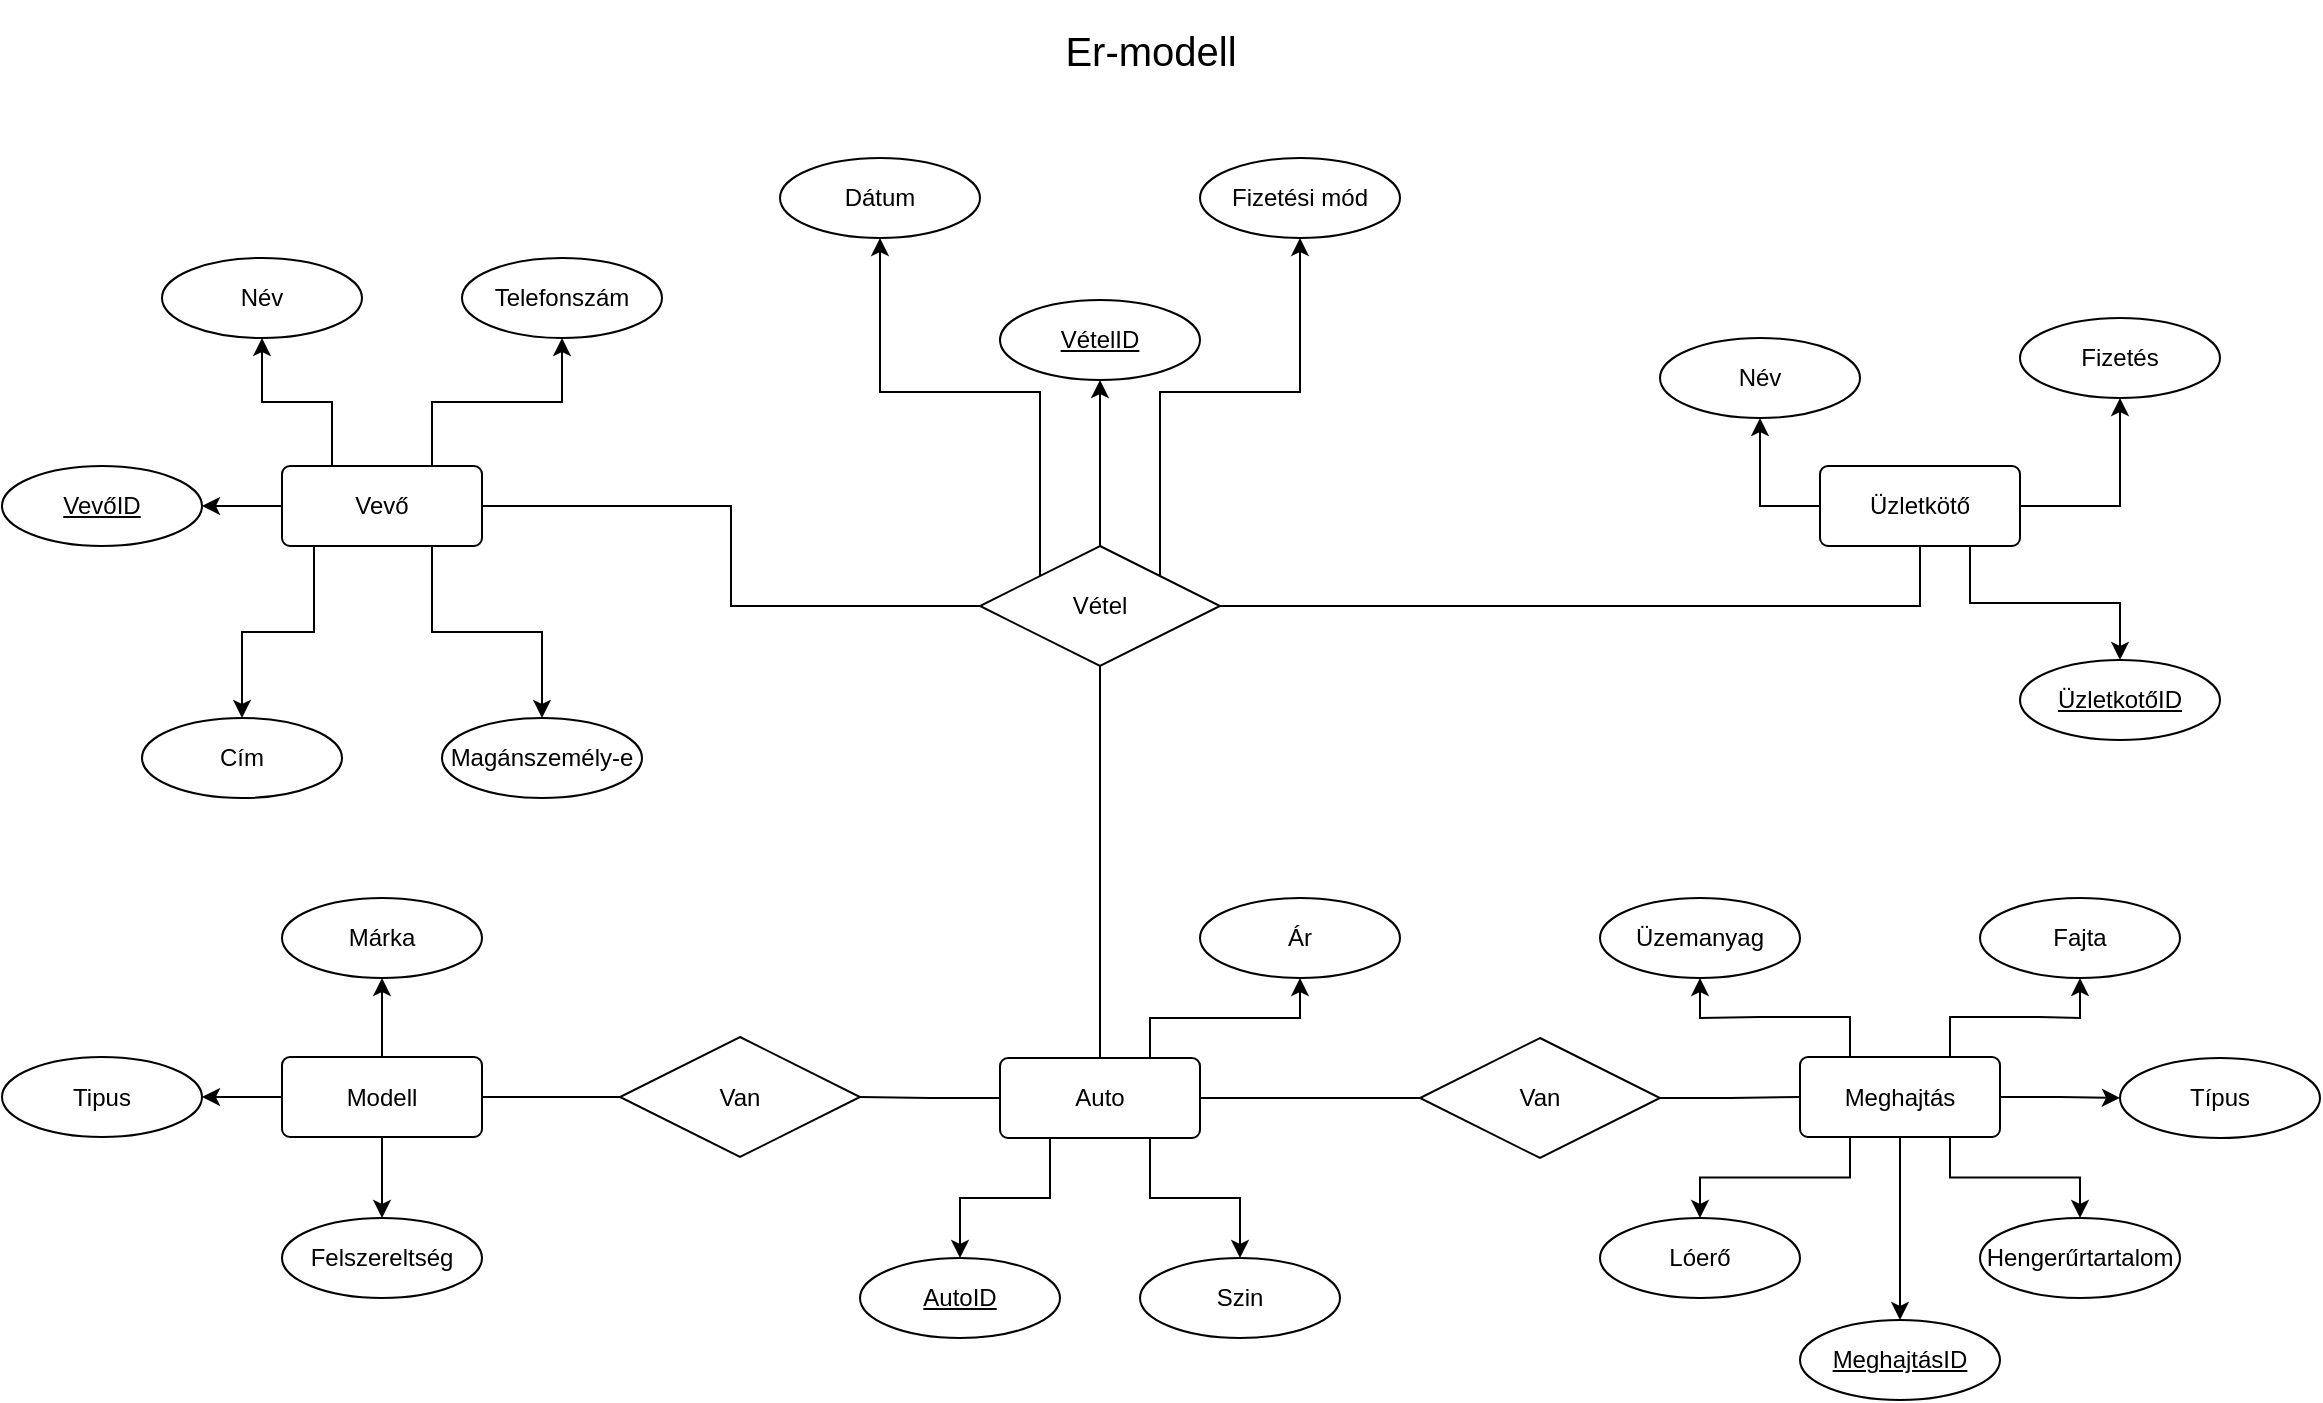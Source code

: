 <mxfile version="27.0.5" pages="3">
  <diagram name="ER-modell" id="Fmj4_EL2KwhsHLrm_WU3">
    <mxGraphModel dx="1206" dy="793" grid="1" gridSize="10" guides="1" tooltips="1" connect="1" arrows="1" fold="1" page="1" pageScale="1" pageWidth="1169" pageHeight="827" math="0" shadow="0">
      <root>
        <mxCell id="0" />
        <mxCell id="1" parent="0" />
        <mxCell id="7O6iREqqBeYHKPklItGQ-3" style="edgeStyle=orthogonalEdgeStyle;rounded=0;orthogonalLoop=1;jettySize=auto;html=1;exitX=0.25;exitY=0;exitDx=0;exitDy=0;" parent="1" source="UTg6RgEzQkJ5BYr0ezXu-1" target="7O6iREqqBeYHKPklItGQ-4" edge="1">
          <mxGeometry relative="1" as="geometry">
            <mxPoint x="79" y="189" as="targetPoint" />
          </mxGeometry>
        </mxCell>
        <mxCell id="7O6iREqqBeYHKPklItGQ-5" style="edgeStyle=orthogonalEdgeStyle;rounded=0;orthogonalLoop=1;jettySize=auto;html=1;exitX=0.75;exitY=0;exitDx=0;exitDy=0;" parent="1" source="UTg6RgEzQkJ5BYr0ezXu-1" target="7O6iREqqBeYHKPklItGQ-6" edge="1">
          <mxGeometry relative="1" as="geometry">
            <mxPoint x="229" y="189" as="targetPoint" />
          </mxGeometry>
        </mxCell>
        <mxCell id="7O6iREqqBeYHKPklItGQ-7" style="edgeStyle=orthogonalEdgeStyle;rounded=0;orthogonalLoop=1;jettySize=auto;html=1;exitX=0.16;exitY=1.012;exitDx=0;exitDy=0;exitPerimeter=0;" parent="1" source="UTg6RgEzQkJ5BYr0ezXu-1" target="7O6iREqqBeYHKPklItGQ-8" edge="1">
          <mxGeometry relative="1" as="geometry">
            <mxPoint x="69" y="419" as="targetPoint" />
          </mxGeometry>
        </mxCell>
        <mxCell id="NyCvWS_1VF4SfnDjLb3l-1" style="edgeStyle=orthogonalEdgeStyle;rounded=0;orthogonalLoop=1;jettySize=auto;html=1;exitX=0.75;exitY=1;exitDx=0;exitDy=0;" parent="1" source="UTg6RgEzQkJ5BYr0ezXu-1" target="NyCvWS_1VF4SfnDjLb3l-2" edge="1">
          <mxGeometry relative="1" as="geometry">
            <mxPoint x="219" y="439" as="targetPoint" />
          </mxGeometry>
        </mxCell>
        <mxCell id="VhAO2ZH9nnYQCbC1Jqea-1" style="edgeStyle=orthogonalEdgeStyle;rounded=0;orthogonalLoop=1;jettySize=auto;html=1;exitX=0;exitY=0.5;exitDx=0;exitDy=0;" edge="1" parent="1" source="UTg6RgEzQkJ5BYr0ezXu-1" target="VhAO2ZH9nnYQCbC1Jqea-2">
          <mxGeometry relative="1" as="geometry">
            <mxPoint x="60" y="293" as="targetPoint" />
          </mxGeometry>
        </mxCell>
        <mxCell id="UTg6RgEzQkJ5BYr0ezXu-1" value="Vevő" style="rounded=1;arcSize=10;whiteSpace=wrap;html=1;align=center;" parent="1" vertex="1">
          <mxGeometry x="150" y="273" width="100" height="40" as="geometry" />
        </mxCell>
        <mxCell id="NyCvWS_1VF4SfnDjLb3l-3" style="edgeStyle=orthogonalEdgeStyle;rounded=0;orthogonalLoop=1;jettySize=auto;html=1;exitX=0;exitY=0.5;exitDx=0;exitDy=0;" parent="1" source="UTg6RgEzQkJ5BYr0ezXu-2" target="NyCvWS_1VF4SfnDjLb3l-4" edge="1">
          <mxGeometry relative="1" as="geometry">
            <mxPoint x="889" y="229" as="targetPoint" />
          </mxGeometry>
        </mxCell>
        <mxCell id="NyCvWS_1VF4SfnDjLb3l-5" style="edgeStyle=orthogonalEdgeStyle;rounded=0;orthogonalLoop=1;jettySize=auto;html=1;exitX=1;exitY=0.5;exitDx=0;exitDy=0;" parent="1" source="UTg6RgEzQkJ5BYr0ezXu-2" target="NyCvWS_1VF4SfnDjLb3l-6" edge="1">
          <mxGeometry relative="1" as="geometry">
            <mxPoint x="1069" y="219" as="targetPoint" />
          </mxGeometry>
        </mxCell>
        <mxCell id="VhAO2ZH9nnYQCbC1Jqea-5" style="edgeStyle=orthogonalEdgeStyle;rounded=0;orthogonalLoop=1;jettySize=auto;html=1;exitX=0.75;exitY=1;exitDx=0;exitDy=0;" edge="1" parent="1" source="UTg6RgEzQkJ5BYr0ezXu-2" target="VhAO2ZH9nnYQCbC1Jqea-6">
          <mxGeometry relative="1" as="geometry">
            <mxPoint x="1040" y="370" as="targetPoint" />
          </mxGeometry>
        </mxCell>
        <mxCell id="UTg6RgEzQkJ5BYr0ezXu-2" value="Üzletkötő" style="rounded=1;arcSize=10;whiteSpace=wrap;html=1;align=center;" parent="1" vertex="1">
          <mxGeometry x="919" y="273" width="100" height="40" as="geometry" />
        </mxCell>
        <mxCell id="UTg6RgEzQkJ5BYr0ezXu-9" style="edgeStyle=orthogonalEdgeStyle;rounded=0;orthogonalLoop=1;jettySize=auto;html=1;entryX=0.5;entryY=1;entryDx=0;entryDy=0;endArrow=none;startFill=0;" parent="1" source="UTg6RgEzQkJ5BYr0ezXu-3" target="UTg6RgEzQkJ5BYr0ezXu-4" edge="1">
          <mxGeometry relative="1" as="geometry" />
        </mxCell>
        <mxCell id="NyCvWS_1VF4SfnDjLb3l-9" style="edgeStyle=orthogonalEdgeStyle;rounded=0;orthogonalLoop=1;jettySize=auto;html=1;exitX=1;exitY=0.5;exitDx=0;exitDy=0;endArrow=none;startFill=0;" parent="1" source="UTg6RgEzQkJ5BYr0ezXu-3" target="S2BmmGMjVWa-WzcytzH5-7" edge="1">
          <mxGeometry relative="1" as="geometry">
            <mxPoint x="779" y="589" as="targetPoint" />
          </mxGeometry>
        </mxCell>
        <mxCell id="XQzcvV7DejJ2wCEniT7o-1" style="edgeStyle=orthogonalEdgeStyle;rounded=0;orthogonalLoop=1;jettySize=auto;html=1;exitX=0;exitY=0.5;exitDx=0;exitDy=0;endArrow=none;startFill=0;" parent="1" source="UTg6RgEzQkJ5BYr0ezXu-3" target="VhAO2ZH9nnYQCbC1Jqea-13" edge="1">
          <mxGeometry relative="1" as="geometry">
            <mxPoint x="459" y="588.5" as="targetPoint" />
          </mxGeometry>
        </mxCell>
        <mxCell id="S2BmmGMjVWa-WzcytzH5-1" style="edgeStyle=orthogonalEdgeStyle;rounded=0;orthogonalLoop=1;jettySize=auto;html=1;exitX=0.75;exitY=0;exitDx=0;exitDy=0;" parent="1" source="UTg6RgEzQkJ5BYr0ezXu-3" target="S2BmmGMjVWa-WzcytzH5-2" edge="1">
          <mxGeometry relative="1" as="geometry">
            <mxPoint x="659" y="519" as="targetPoint" />
          </mxGeometry>
        </mxCell>
        <mxCell id="S2BmmGMjVWa-WzcytzH5-3" style="edgeStyle=orthogonalEdgeStyle;rounded=0;orthogonalLoop=1;jettySize=auto;html=1;exitX=0.75;exitY=1;exitDx=0;exitDy=0;" parent="1" source="UTg6RgEzQkJ5BYr0ezXu-3" target="S2BmmGMjVWa-WzcytzH5-4" edge="1">
          <mxGeometry relative="1" as="geometry">
            <mxPoint x="619" y="679" as="targetPoint" />
          </mxGeometry>
        </mxCell>
        <mxCell id="S2BmmGMjVWa-WzcytzH5-5" style="edgeStyle=orthogonalEdgeStyle;rounded=0;orthogonalLoop=1;jettySize=auto;html=1;exitX=0.25;exitY=1;exitDx=0;exitDy=0;" parent="1" source="UTg6RgEzQkJ5BYr0ezXu-3" target="S2BmmGMjVWa-WzcytzH5-6" edge="1">
          <mxGeometry relative="1" as="geometry">
            <mxPoint x="489" y="679" as="targetPoint" />
          </mxGeometry>
        </mxCell>
        <mxCell id="UTg6RgEzQkJ5BYr0ezXu-3" value="Auto" style="rounded=1;arcSize=10;whiteSpace=wrap;html=1;align=center;" parent="1" vertex="1">
          <mxGeometry x="509" y="569" width="100" height="40" as="geometry" />
        </mxCell>
        <mxCell id="UTg6RgEzQkJ5BYr0ezXu-6" style="edgeStyle=orthogonalEdgeStyle;rounded=0;orthogonalLoop=1;jettySize=auto;html=1;entryX=0.5;entryY=1;entryDx=0;entryDy=0;curved=0;strokeColor=default;endArrow=none;startFill=0;" parent="1" source="UTg6RgEzQkJ5BYr0ezXu-4" target="UTg6RgEzQkJ5BYr0ezXu-2" edge="1">
          <mxGeometry relative="1" as="geometry" />
        </mxCell>
        <mxCell id="UTg6RgEzQkJ5BYr0ezXu-7" style="edgeStyle=orthogonalEdgeStyle;rounded=0;orthogonalLoop=1;jettySize=auto;html=1;entryX=1;entryY=0.5;entryDx=0;entryDy=0;endArrow=none;startFill=0;" parent="1" source="UTg6RgEzQkJ5BYr0ezXu-4" target="UTg6RgEzQkJ5BYr0ezXu-1" edge="1">
          <mxGeometry relative="1" as="geometry" />
        </mxCell>
        <mxCell id="UTg6RgEzQkJ5BYr0ezXu-12" style="edgeStyle=orthogonalEdgeStyle;rounded=0;orthogonalLoop=1;jettySize=auto;html=1;exitX=0;exitY=0;exitDx=0;exitDy=0;" parent="1" source="UTg6RgEzQkJ5BYr0ezXu-4" target="UTg6RgEzQkJ5BYr0ezXu-13" edge="1">
          <mxGeometry relative="1" as="geometry">
            <mxPoint x="558.5" y="139" as="targetPoint" />
          </mxGeometry>
        </mxCell>
        <mxCell id="7O6iREqqBeYHKPklItGQ-1" style="edgeStyle=orthogonalEdgeStyle;rounded=0;orthogonalLoop=1;jettySize=auto;html=1;exitX=1;exitY=0;exitDx=0;exitDy=0;" parent="1" source="UTg6RgEzQkJ5BYr0ezXu-4" target="7O6iREqqBeYHKPklItGQ-2" edge="1">
          <mxGeometry relative="1" as="geometry">
            <mxPoint x="659" y="99" as="targetPoint" />
          </mxGeometry>
        </mxCell>
        <mxCell id="VhAO2ZH9nnYQCbC1Jqea-3" style="edgeStyle=orthogonalEdgeStyle;rounded=0;orthogonalLoop=1;jettySize=auto;html=1;exitX=0.5;exitY=0;exitDx=0;exitDy=0;" edge="1" parent="1" source="UTg6RgEzQkJ5BYr0ezXu-4" target="VhAO2ZH9nnYQCbC1Jqea-4">
          <mxGeometry relative="1" as="geometry">
            <mxPoint x="559" y="220" as="targetPoint" />
          </mxGeometry>
        </mxCell>
        <mxCell id="UTg6RgEzQkJ5BYr0ezXu-4" value="Vétel" style="shape=rhombus;perimeter=rhombusPerimeter;whiteSpace=wrap;html=1;align=center;" parent="1" vertex="1">
          <mxGeometry x="499" y="313" width="120" height="60" as="geometry" />
        </mxCell>
        <mxCell id="UTg6RgEzQkJ5BYr0ezXu-13" value="Dátum" style="ellipse;whiteSpace=wrap;html=1;align=center;" parent="1" vertex="1">
          <mxGeometry x="399" y="119" width="100" height="40" as="geometry" />
        </mxCell>
        <mxCell id="7O6iREqqBeYHKPklItGQ-2" value="Fizetési mód" style="ellipse;whiteSpace=wrap;html=1;align=center;" parent="1" vertex="1">
          <mxGeometry x="609" y="119" width="100" height="40" as="geometry" />
        </mxCell>
        <mxCell id="7O6iREqqBeYHKPklItGQ-4" value="Név" style="ellipse;whiteSpace=wrap;html=1;align=center;" parent="1" vertex="1">
          <mxGeometry x="90" y="169" width="100" height="40" as="geometry" />
        </mxCell>
        <mxCell id="7O6iREqqBeYHKPklItGQ-6" value="Telefonszám" style="ellipse;whiteSpace=wrap;html=1;align=center;" parent="1" vertex="1">
          <mxGeometry x="240" y="169" width="100" height="40" as="geometry" />
        </mxCell>
        <mxCell id="7O6iREqqBeYHKPklItGQ-8" value="Cím" style="ellipse;whiteSpace=wrap;html=1;align=center;" parent="1" vertex="1">
          <mxGeometry x="80" y="399" width="100" height="40" as="geometry" />
        </mxCell>
        <mxCell id="NyCvWS_1VF4SfnDjLb3l-2" value="Magánszemély-e" style="ellipse;whiteSpace=wrap;html=1;align=center;" parent="1" vertex="1">
          <mxGeometry x="230" y="399" width="100" height="40" as="geometry" />
        </mxCell>
        <mxCell id="NyCvWS_1VF4SfnDjLb3l-4" value="Név" style="ellipse;whiteSpace=wrap;html=1;align=center;" parent="1" vertex="1">
          <mxGeometry x="839" y="209" width="100" height="40" as="geometry" />
        </mxCell>
        <mxCell id="NyCvWS_1VF4SfnDjLb3l-6" value="Fizetés" style="ellipse;whiteSpace=wrap;html=1;align=center;" parent="1" vertex="1">
          <mxGeometry x="1019" y="199" width="100" height="40" as="geometry" />
        </mxCell>
        <mxCell id="Ouqd1T_2442XOB3MpVhU-1" style="edgeStyle=orthogonalEdgeStyle;rounded=0;orthogonalLoop=1;jettySize=auto;html=1;exitX=0.25;exitY=0;exitDx=0;exitDy=0;" parent="1" source="NyCvWS_1VF4SfnDjLb3l-10" target="Ouqd1T_2442XOB3MpVhU-2" edge="1">
          <mxGeometry relative="1" as="geometry">
            <mxPoint x="949" y="509" as="targetPoint" />
          </mxGeometry>
        </mxCell>
        <mxCell id="Ouqd1T_2442XOB3MpVhU-4" style="edgeStyle=orthogonalEdgeStyle;rounded=0;orthogonalLoop=1;jettySize=auto;html=1;exitX=0.75;exitY=0;exitDx=0;exitDy=0;" parent="1" source="NyCvWS_1VF4SfnDjLb3l-10" target="Ouqd1T_2442XOB3MpVhU-5" edge="1">
          <mxGeometry relative="1" as="geometry">
            <mxPoint x="1089" y="529" as="targetPoint" />
          </mxGeometry>
        </mxCell>
        <mxCell id="Ouqd1T_2442XOB3MpVhU-6" style="edgeStyle=orthogonalEdgeStyle;rounded=0;orthogonalLoop=1;jettySize=auto;html=1;exitX=1;exitY=0.5;exitDx=0;exitDy=0;" parent="1" source="NyCvWS_1VF4SfnDjLb3l-10" target="Ouqd1T_2442XOB3MpVhU-7" edge="1">
          <mxGeometry relative="1" as="geometry">
            <mxPoint x="1089" y="599" as="targetPoint" />
          </mxGeometry>
        </mxCell>
        <mxCell id="_HdSuUSFpUsi7yvRc-EN-1" style="edgeStyle=orthogonalEdgeStyle;rounded=0;orthogonalLoop=1;jettySize=auto;html=1;exitX=0.75;exitY=1;exitDx=0;exitDy=0;" parent="1" source="NyCvWS_1VF4SfnDjLb3l-10" target="_HdSuUSFpUsi7yvRc-EN-2" edge="1">
          <mxGeometry relative="1" as="geometry">
            <mxPoint x="999" y="649" as="targetPoint" />
          </mxGeometry>
        </mxCell>
        <mxCell id="_HdSuUSFpUsi7yvRc-EN-3" style="edgeStyle=orthogonalEdgeStyle;rounded=0;orthogonalLoop=1;jettySize=auto;html=1;exitX=0.25;exitY=1;exitDx=0;exitDy=0;" parent="1" source="NyCvWS_1VF4SfnDjLb3l-10" target="_HdSuUSFpUsi7yvRc-EN-4" edge="1">
          <mxGeometry relative="1" as="geometry">
            <mxPoint x="919" y="649" as="targetPoint" />
          </mxGeometry>
        </mxCell>
        <mxCell id="VhAO2ZH9nnYQCbC1Jqea-7" style="edgeStyle=orthogonalEdgeStyle;rounded=0;orthogonalLoop=1;jettySize=auto;html=1;exitX=0.5;exitY=1;exitDx=0;exitDy=0;" edge="1" parent="1" source="NyCvWS_1VF4SfnDjLb3l-10" target="VhAO2ZH9nnYQCbC1Jqea-8">
          <mxGeometry relative="1" as="geometry">
            <mxPoint x="959" y="710" as="targetPoint" />
          </mxGeometry>
        </mxCell>
        <mxCell id="NyCvWS_1VF4SfnDjLb3l-10" value="Meghajtás" style="rounded=1;arcSize=10;whiteSpace=wrap;html=1;align=center;" parent="1" vertex="1">
          <mxGeometry x="909" y="568.5" width="100" height="40" as="geometry" />
        </mxCell>
        <mxCell id="S2BmmGMjVWa-WzcytzH5-2" value="Ár" style="ellipse;whiteSpace=wrap;html=1;align=center;" parent="1" vertex="1">
          <mxGeometry x="609" y="489" width="100" height="40" as="geometry" />
        </mxCell>
        <mxCell id="S2BmmGMjVWa-WzcytzH5-4" value="Szin" style="ellipse;whiteSpace=wrap;html=1;align=center;" parent="1" vertex="1">
          <mxGeometry x="579" y="669" width="100" height="40" as="geometry" />
        </mxCell>
        <mxCell id="S2BmmGMjVWa-WzcytzH5-6" value="AutoID" style="ellipse;whiteSpace=wrap;html=1;align=center;fontStyle=4" parent="1" vertex="1">
          <mxGeometry x="439" y="669" width="100" height="40" as="geometry" />
        </mxCell>
        <mxCell id="S2BmmGMjVWa-WzcytzH5-8" style="edgeStyle=orthogonalEdgeStyle;rounded=0;orthogonalLoop=1;jettySize=auto;html=1;entryX=0;entryY=0.5;entryDx=0;entryDy=0;endArrow=none;startFill=0;" parent="1" source="S2BmmGMjVWa-WzcytzH5-7" target="NyCvWS_1VF4SfnDjLb3l-10" edge="1">
          <mxGeometry relative="1" as="geometry" />
        </mxCell>
        <mxCell id="S2BmmGMjVWa-WzcytzH5-7" value="Van" style="shape=rhombus;perimeter=rhombusPerimeter;whiteSpace=wrap;html=1;align=center;" parent="1" vertex="1">
          <mxGeometry x="719" y="559" width="120" height="60" as="geometry" />
        </mxCell>
        <mxCell id="Ouqd1T_2442XOB3MpVhU-2" value="Üzemanyag" style="ellipse;whiteSpace=wrap;html=1;align=center;" parent="1" vertex="1">
          <mxGeometry x="809" y="489" width="100" height="40" as="geometry" />
        </mxCell>
        <mxCell id="Ouqd1T_2442XOB3MpVhU-5" value="Fajta" style="ellipse;whiteSpace=wrap;html=1;align=center;" parent="1" vertex="1">
          <mxGeometry x="999" y="489" width="100" height="40" as="geometry" />
        </mxCell>
        <mxCell id="Ouqd1T_2442XOB3MpVhU-7" value="Típus" style="ellipse;whiteSpace=wrap;html=1;align=center;" parent="1" vertex="1">
          <mxGeometry x="1069" y="569" width="100" height="40" as="geometry" />
        </mxCell>
        <mxCell id="_HdSuUSFpUsi7yvRc-EN-2" value="Hengerűrtartalom" style="ellipse;whiteSpace=wrap;html=1;align=center;" parent="1" vertex="1">
          <mxGeometry x="999" y="649" width="100" height="40" as="geometry" />
        </mxCell>
        <mxCell id="_HdSuUSFpUsi7yvRc-EN-4" value="Lóerő" style="ellipse;whiteSpace=wrap;html=1;align=center;" parent="1" vertex="1">
          <mxGeometry x="809" y="649" width="100" height="40" as="geometry" />
        </mxCell>
        <mxCell id="1NGHM2GxoujmT2vL3PnA-1" value="Er-modell" style="text;html=1;align=center;verticalAlign=middle;whiteSpace=wrap;rounded=0;fontSize=20;" parent="1" vertex="1">
          <mxGeometry x="532" y="40" width="105" height="50" as="geometry" />
        </mxCell>
        <mxCell id="VhAO2ZH9nnYQCbC1Jqea-2" value="VevőID" style="ellipse;whiteSpace=wrap;html=1;align=center;fontStyle=4" vertex="1" parent="1">
          <mxGeometry x="10" y="273" width="100" height="40" as="geometry" />
        </mxCell>
        <mxCell id="VhAO2ZH9nnYQCbC1Jqea-4" value="VételID" style="ellipse;whiteSpace=wrap;html=1;align=center;fontStyle=4;" vertex="1" parent="1">
          <mxGeometry x="509" y="190" width="100" height="40" as="geometry" />
        </mxCell>
        <mxCell id="VhAO2ZH9nnYQCbC1Jqea-6" value="ÜzletkotőID" style="ellipse;whiteSpace=wrap;html=1;align=center;fontStyle=4;" vertex="1" parent="1">
          <mxGeometry x="1019" y="370" width="100" height="40" as="geometry" />
        </mxCell>
        <mxCell id="VhAO2ZH9nnYQCbC1Jqea-8" value="MeghajtásID" style="ellipse;whiteSpace=wrap;html=1;align=center;fontStyle=4;" vertex="1" parent="1">
          <mxGeometry x="909" y="700" width="100" height="40" as="geometry" />
        </mxCell>
        <mxCell id="VhAO2ZH9nnYQCbC1Jqea-9" value="Felszereltség" style="ellipse;whiteSpace=wrap;html=1;align=center;" vertex="1" parent="1">
          <mxGeometry x="150" y="649" width="100" height="40" as="geometry" />
        </mxCell>
        <mxCell id="VhAO2ZH9nnYQCbC1Jqea-10" value="Márka" style="ellipse;whiteSpace=wrap;html=1;align=center;" vertex="1" parent="1">
          <mxGeometry x="150" y="489" width="100" height="40" as="geometry" />
        </mxCell>
        <mxCell id="VhAO2ZH9nnYQCbC1Jqea-11" value="Tipus" style="ellipse;whiteSpace=wrap;html=1;align=center;" vertex="1" parent="1">
          <mxGeometry x="10" y="568.5" width="100" height="40" as="geometry" />
        </mxCell>
        <mxCell id="VhAO2ZH9nnYQCbC1Jqea-14" style="edgeStyle=orthogonalEdgeStyle;rounded=0;orthogonalLoop=1;jettySize=auto;html=1;endArrow=none;startFill=0;" edge="1" parent="1" source="VhAO2ZH9nnYQCbC1Jqea-13" target="VhAO2ZH9nnYQCbC1Jqea-15">
          <mxGeometry relative="1" as="geometry">
            <mxPoint x="230" y="589" as="targetPoint" />
          </mxGeometry>
        </mxCell>
        <mxCell id="VhAO2ZH9nnYQCbC1Jqea-13" value="Van" style="shape=rhombus;perimeter=rhombusPerimeter;whiteSpace=wrap;html=1;align=center;" vertex="1" parent="1">
          <mxGeometry x="319" y="558.5" width="120" height="60" as="geometry" />
        </mxCell>
        <mxCell id="VhAO2ZH9nnYQCbC1Jqea-16" style="edgeStyle=orthogonalEdgeStyle;rounded=0;orthogonalLoop=1;jettySize=auto;html=1;exitX=0.5;exitY=0;exitDx=0;exitDy=0;entryX=0.5;entryY=1;entryDx=0;entryDy=0;" edge="1" parent="1" source="VhAO2ZH9nnYQCbC1Jqea-15" target="VhAO2ZH9nnYQCbC1Jqea-10">
          <mxGeometry relative="1" as="geometry" />
        </mxCell>
        <mxCell id="VhAO2ZH9nnYQCbC1Jqea-17" style="edgeStyle=orthogonalEdgeStyle;rounded=0;orthogonalLoop=1;jettySize=auto;html=1;exitX=0.5;exitY=1;exitDx=0;exitDy=0;entryX=0.5;entryY=0;entryDx=0;entryDy=0;" edge="1" parent="1" source="VhAO2ZH9nnYQCbC1Jqea-15" target="VhAO2ZH9nnYQCbC1Jqea-9">
          <mxGeometry relative="1" as="geometry" />
        </mxCell>
        <mxCell id="VhAO2ZH9nnYQCbC1Jqea-18" style="edgeStyle=orthogonalEdgeStyle;rounded=0;orthogonalLoop=1;jettySize=auto;html=1;exitX=0;exitY=0.5;exitDx=0;exitDy=0;entryX=1;entryY=0.5;entryDx=0;entryDy=0;" edge="1" parent="1" source="VhAO2ZH9nnYQCbC1Jqea-15" target="VhAO2ZH9nnYQCbC1Jqea-11">
          <mxGeometry relative="1" as="geometry" />
        </mxCell>
        <mxCell id="VhAO2ZH9nnYQCbC1Jqea-15" value="Modell" style="rounded=1;arcSize=10;whiteSpace=wrap;html=1;align=center;" vertex="1" parent="1">
          <mxGeometry x="150" y="568.5" width="100" height="40" as="geometry" />
        </mxCell>
      </root>
    </mxGraphModel>
  </diagram>
  <diagram id="rA6f26Nd4Kcz7S1ZeH7n" name="Logikai modell">
    <mxGraphModel dx="1723" dy="1133" grid="1" gridSize="10" guides="1" tooltips="1" connect="1" arrows="1" fold="1" page="1" pageScale="1" pageWidth="1169" pageHeight="827" math="0" shadow="0">
      <root>
        <mxCell id="0" />
        <mxCell id="1" parent="0" />
        <mxCell id="qJHxgSiMZRkQPzmUUcs5-56" value="" style="edgeStyle=entityRelationEdgeStyle;fontSize=12;html=1;endArrow=ERoneToMany;rounded=0;exitX=0.005;exitY=0.123;exitDx=0;exitDy=0;exitPerimeter=0;entryX=1;entryY=0.16;entryDx=0;entryDy=0;entryPerimeter=0;" parent="1" source="inYHy_FiHthdby61ZUo2-1" target="inYHy_FiHthdby61ZUo2-85" edge="1">
          <mxGeometry width="100" height="100" relative="1" as="geometry">
            <mxPoint x="790.0" y="460" as="sourcePoint" />
            <mxPoint x="310" y="655" as="targetPoint" />
            <Array as="points">
              <mxPoint x="1610" y="450" />
              <mxPoint x="1570" y="440" />
            </Array>
          </mxGeometry>
        </mxCell>
        <mxCell id="qJHxgSiMZRkQPzmUUcs5-97" value="" style="edgeStyle=entityRelationEdgeStyle;fontSize=12;html=1;endArrow=ERzeroToOne;startArrow=ERmandOne;rounded=0;entryX=-0.006;entryY=0.19;entryDx=0;entryDy=0;entryPerimeter=0;exitX=1;exitY=0;exitDx=0;exitDy=0;" parent="1" source="inYHy_FiHthdby61ZUo2-85" target="inYHy_FiHthdby61ZUo2-119" edge="1">
          <mxGeometry width="100" height="100" relative="1" as="geometry">
            <mxPoint x="463" y="580" as="sourcePoint" />
            <mxPoint x="560" y="510" as="targetPoint" />
            <Array as="points">
              <mxPoint x="375" y="536" />
              <mxPoint x="375" y="446" />
            </Array>
          </mxGeometry>
        </mxCell>
        <mxCell id="qJHxgSiMZRkQPzmUUcs5-98" value="" style="edgeStyle=entityRelationEdgeStyle;fontSize=12;html=1;endArrow=ERoneToMany;rounded=0;exitX=0.004;exitY=0.123;exitDx=0;exitDy=0;entryX=0.997;entryY=0.09;entryDx=0;entryDy=0;entryPerimeter=0;exitPerimeter=0;" parent="1" source="inYHy_FiHthdby61ZUo2-31" target="inYHy_FiHthdby61ZUo2-119" edge="1">
          <mxGeometry width="100" height="100" relative="1" as="geometry">
            <mxPoint x="985.0" y="-10" as="sourcePoint" />
            <mxPoint x="900.0" y="329" as="targetPoint" />
            <Array as="points">
              <mxPoint x="840" y="130" />
              <mxPoint x="910" y="140" />
            </Array>
          </mxGeometry>
        </mxCell>
        <mxCell id="qJHxgSiMZRkQPzmUUcs5-99" value="" style="edgeStyle=entityRelationEdgeStyle;fontSize=12;html=1;endArrow=ERoneToMany;rounded=0;entryX=-0.006;entryY=0.083;entryDx=0;entryDy=0;exitX=1.009;exitY=0.09;exitDx=0;exitDy=0;entryPerimeter=0;exitPerimeter=0;" parent="1" source="inYHy_FiHthdby61ZUo2-56" target="inYHy_FiHthdby61ZUo2-119" edge="1">
          <mxGeometry width="100" height="100" relative="1" as="geometry">
            <mxPoint x="380.0" y="-20" as="sourcePoint" />
            <mxPoint x="444" y="289" as="targetPoint" />
          </mxGeometry>
        </mxCell>
        <mxCell id="inYHy_FiHthdby61ZUo2-1" value="Meghajtas" style="shape=table;startSize=30;container=1;collapsible=1;childLayout=tableLayout;fixedRows=1;rowLines=0;fontStyle=1;align=center;resizeLast=1;html=1;" parent="1" vertex="1">
          <mxGeometry x="450" y="660" width="430" height="150" as="geometry" />
        </mxCell>
        <mxCell id="inYHy_FiHthdby61ZUo2-2" value="" style="shape=tableRow;horizontal=0;startSize=0;swimlaneHead=0;swimlaneBody=0;fillColor=none;collapsible=0;dropTarget=0;points=[[0,0.5],[1,0.5]];portConstraint=eastwest;top=0;left=0;right=0;bottom=1;" parent="inYHy_FiHthdby61ZUo2-1" vertex="1">
          <mxGeometry y="30" width="430" height="30" as="geometry" />
        </mxCell>
        <mxCell id="inYHy_FiHthdby61ZUo2-4" value="MeghajtasID" style="shape=partialRectangle;connectable=0;fillColor=none;top=0;left=0;bottom=0;right=0;align=left;spacingLeft=6;fontStyle=5;overflow=hidden;whiteSpace=wrap;html=1;" parent="inYHy_FiHthdby61ZUo2-2" vertex="1">
          <mxGeometry width="80" height="30" as="geometry">
            <mxRectangle width="80" height="30" as="alternateBounds" />
          </mxGeometry>
        </mxCell>
        <mxCell id="inYHy_FiHthdby61ZUo2-14" value="Uzemanyag" style="shape=partialRectangle;connectable=0;fillColor=none;top=0;left=0;bottom=0;right=0;align=left;spacingLeft=6;fontStyle=1;overflow=hidden;whiteSpace=wrap;html=1;" parent="inYHy_FiHthdby61ZUo2-2" vertex="1">
          <mxGeometry x="80" width="80" height="30" as="geometry">
            <mxRectangle width="80" height="30" as="alternateBounds" />
          </mxGeometry>
        </mxCell>
        <mxCell id="inYHy_FiHthdby61ZUo2-18" value="Fajta" style="shape=partialRectangle;connectable=0;fillColor=none;top=0;left=0;bottom=0;right=0;align=left;spacingLeft=6;fontStyle=1;overflow=hidden;whiteSpace=wrap;html=1;" parent="inYHy_FiHthdby61ZUo2-2" vertex="1">
          <mxGeometry x="160" width="50" height="30" as="geometry">
            <mxRectangle width="50" height="30" as="alternateBounds" />
          </mxGeometry>
        </mxCell>
        <mxCell id="inYHy_FiHthdby61ZUo2-26" value="Tipus" style="shape=partialRectangle;connectable=0;fillColor=none;top=0;left=0;bottom=0;right=0;align=left;spacingLeft=6;fontStyle=1;overflow=hidden;whiteSpace=wrap;html=1;" parent="inYHy_FiHthdby61ZUo2-2" vertex="1">
          <mxGeometry x="210" width="50.0" height="30" as="geometry">
            <mxRectangle width="50.0" height="30" as="alternateBounds" />
          </mxGeometry>
        </mxCell>
        <mxCell id="inYHy_FiHthdby61ZUo2-22" value="Hengerurtartalom" style="shape=partialRectangle;connectable=0;fillColor=none;top=0;left=0;bottom=0;right=0;align=left;spacingLeft=6;fontStyle=1;overflow=hidden;whiteSpace=wrap;html=1;" parent="inYHy_FiHthdby61ZUo2-2" vertex="1">
          <mxGeometry x="260.0" width="120.0" height="30" as="geometry">
            <mxRectangle width="120.0" height="30" as="alternateBounds" />
          </mxGeometry>
        </mxCell>
        <mxCell id="inYHy_FiHthdby61ZUo2-81" value="Loero" style="shape=partialRectangle;connectable=0;fillColor=none;top=0;left=0;bottom=0;right=0;align=left;spacingLeft=6;fontStyle=1;overflow=hidden;whiteSpace=wrap;html=1;" parent="inYHy_FiHthdby61ZUo2-2" vertex="1">
          <mxGeometry x="380" width="50" height="30" as="geometry">
            <mxRectangle width="50" height="30" as="alternateBounds" />
          </mxGeometry>
        </mxCell>
        <mxCell id="inYHy_FiHthdby61ZUo2-5" value="" style="shape=tableRow;horizontal=0;startSize=0;swimlaneHead=0;swimlaneBody=0;fillColor=none;collapsible=0;dropTarget=0;points=[[0,0.5],[1,0.5]];portConstraint=eastwest;top=0;left=0;right=0;bottom=0;" parent="inYHy_FiHthdby61ZUo2-1" vertex="1">
          <mxGeometry y="60" width="430" height="30" as="geometry" />
        </mxCell>
        <mxCell id="inYHy_FiHthdby61ZUo2-7" value="1" style="shape=partialRectangle;connectable=0;fillColor=none;top=0;left=0;bottom=0;right=0;align=left;spacingLeft=6;overflow=hidden;whiteSpace=wrap;html=1;" parent="inYHy_FiHthdby61ZUo2-5" vertex="1">
          <mxGeometry width="80" height="30" as="geometry">
            <mxRectangle width="80" height="30" as="alternateBounds" />
          </mxGeometry>
        </mxCell>
        <mxCell id="inYHy_FiHthdby61ZUo2-15" value="elektromos" style="shape=partialRectangle;connectable=0;fillColor=none;top=0;left=0;bottom=0;right=0;align=left;spacingLeft=6;overflow=hidden;whiteSpace=wrap;html=1;" parent="inYHy_FiHthdby61ZUo2-5" vertex="1">
          <mxGeometry x="80" width="80" height="30" as="geometry">
            <mxRectangle width="80" height="30" as="alternateBounds" />
          </mxGeometry>
        </mxCell>
        <mxCell id="inYHy_FiHthdby61ZUo2-19" value="e-Platform" style="shape=partialRectangle;connectable=0;fillColor=none;top=0;left=0;bottom=0;right=0;align=left;spacingLeft=6;overflow=hidden;whiteSpace=wrap;html=1;" parent="inYHy_FiHthdby61ZUo2-5" vertex="1">
          <mxGeometry x="160" width="50" height="30" as="geometry">
            <mxRectangle width="50" height="30" as="alternateBounds" />
          </mxGeometry>
        </mxCell>
        <mxCell id="inYHy_FiHthdby61ZUo2-27" value="null" style="shape=partialRectangle;connectable=0;fillColor=none;top=0;left=0;bottom=0;right=0;align=left;spacingLeft=6;overflow=hidden;whiteSpace=wrap;html=1;" parent="inYHy_FiHthdby61ZUo2-5" vertex="1">
          <mxGeometry x="210" width="50.0" height="30" as="geometry">
            <mxRectangle width="50.0" height="30" as="alternateBounds" />
          </mxGeometry>
        </mxCell>
        <mxCell id="inYHy_FiHthdby61ZUo2-23" value="null" style="shape=partialRectangle;connectable=0;fillColor=none;top=0;left=0;bottom=0;right=0;align=left;spacingLeft=6;overflow=hidden;whiteSpace=wrap;html=1;" parent="inYHy_FiHthdby61ZUo2-5" vertex="1">
          <mxGeometry x="260.0" width="120.0" height="30" as="geometry">
            <mxRectangle width="120.0" height="30" as="alternateBounds" />
          </mxGeometry>
        </mxCell>
        <mxCell id="inYHy_FiHthdby61ZUo2-82" value="204" style="shape=partialRectangle;connectable=0;fillColor=none;top=0;left=0;bottom=0;right=0;align=left;spacingLeft=6;overflow=hidden;whiteSpace=wrap;html=1;" parent="inYHy_FiHthdby61ZUo2-5" vertex="1">
          <mxGeometry x="380" width="50" height="30" as="geometry">
            <mxRectangle width="50" height="30" as="alternateBounds" />
          </mxGeometry>
        </mxCell>
        <mxCell id="inYHy_FiHthdby61ZUo2-8" value="" style="shape=tableRow;horizontal=0;startSize=0;swimlaneHead=0;swimlaneBody=0;fillColor=none;collapsible=0;dropTarget=0;points=[[0,0.5],[1,0.5]];portConstraint=eastwest;top=0;left=0;right=0;bottom=0;" parent="inYHy_FiHthdby61ZUo2-1" vertex="1">
          <mxGeometry y="90" width="430" height="30" as="geometry" />
        </mxCell>
        <mxCell id="inYHy_FiHthdby61ZUo2-10" value="2" style="shape=partialRectangle;connectable=0;fillColor=none;top=0;left=0;bottom=0;right=0;align=left;spacingLeft=6;overflow=hidden;whiteSpace=wrap;html=1;" parent="inYHy_FiHthdby61ZUo2-8" vertex="1">
          <mxGeometry width="80" height="30" as="geometry">
            <mxRectangle width="80" height="30" as="alternateBounds" />
          </mxGeometry>
        </mxCell>
        <mxCell id="inYHy_FiHthdby61ZUo2-16" value="dizel" style="shape=partialRectangle;connectable=0;fillColor=none;top=0;left=0;bottom=0;right=0;align=left;spacingLeft=6;overflow=hidden;whiteSpace=wrap;html=1;" parent="inYHy_FiHthdby61ZUo2-8" vertex="1">
          <mxGeometry x="80" width="80" height="30" as="geometry">
            <mxRectangle width="80" height="30" as="alternateBounds" />
          </mxGeometry>
        </mxCell>
        <mxCell id="inYHy_FiHthdby61ZUo2-20" value="sor-4" style="shape=partialRectangle;connectable=0;fillColor=none;top=0;left=0;bottom=0;right=0;align=left;spacingLeft=6;overflow=hidden;whiteSpace=wrap;html=1;" parent="inYHy_FiHthdby61ZUo2-8" vertex="1">
          <mxGeometry x="160" width="50" height="30" as="geometry">
            <mxRectangle width="50" height="30" as="alternateBounds" />
          </mxGeometry>
        </mxCell>
        <mxCell id="inYHy_FiHthdby61ZUo2-28" value="dCi" style="shape=partialRectangle;connectable=0;fillColor=none;top=0;left=0;bottom=0;right=0;align=left;spacingLeft=6;overflow=hidden;whiteSpace=wrap;html=1;" parent="inYHy_FiHthdby61ZUo2-8" vertex="1">
          <mxGeometry x="210" width="50.0" height="30" as="geometry">
            <mxRectangle width="50.0" height="30" as="alternateBounds" />
          </mxGeometry>
        </mxCell>
        <mxCell id="inYHy_FiHthdby61ZUo2-24" value="1749" style="shape=partialRectangle;connectable=0;fillColor=none;top=0;left=0;bottom=0;right=0;align=left;spacingLeft=6;overflow=hidden;whiteSpace=wrap;html=1;" parent="inYHy_FiHthdby61ZUo2-8" vertex="1">
          <mxGeometry x="260.0" width="120.0" height="30" as="geometry">
            <mxRectangle width="120.0" height="30" as="alternateBounds" />
          </mxGeometry>
        </mxCell>
        <mxCell id="inYHy_FiHthdby61ZUo2-83" value="115" style="shape=partialRectangle;connectable=0;fillColor=none;top=0;left=0;bottom=0;right=0;align=left;spacingLeft=6;overflow=hidden;whiteSpace=wrap;html=1;" parent="inYHy_FiHthdby61ZUo2-8" vertex="1">
          <mxGeometry x="380" width="50" height="30" as="geometry">
            <mxRectangle width="50" height="30" as="alternateBounds" />
          </mxGeometry>
        </mxCell>
        <mxCell id="inYHy_FiHthdby61ZUo2-11" value="" style="shape=tableRow;horizontal=0;startSize=0;swimlaneHead=0;swimlaneBody=0;fillColor=none;collapsible=0;dropTarget=0;points=[[0,0.5],[1,0.5]];portConstraint=eastwest;top=0;left=0;right=0;bottom=0;" parent="inYHy_FiHthdby61ZUo2-1" vertex="1">
          <mxGeometry y="120" width="430" height="30" as="geometry" />
        </mxCell>
        <mxCell id="inYHy_FiHthdby61ZUo2-13" value="3" style="shape=partialRectangle;connectable=0;fillColor=none;top=0;left=0;bottom=0;right=0;align=left;spacingLeft=6;overflow=hidden;whiteSpace=wrap;html=1;" parent="inYHy_FiHthdby61ZUo2-11" vertex="1">
          <mxGeometry width="80" height="30" as="geometry">
            <mxRectangle width="80" height="30" as="alternateBounds" />
          </mxGeometry>
        </mxCell>
        <mxCell id="inYHy_FiHthdby61ZUo2-17" value="benzin" style="shape=partialRectangle;connectable=0;fillColor=none;top=0;left=0;bottom=0;right=0;align=left;spacingLeft=6;overflow=hidden;whiteSpace=wrap;html=1;" parent="inYHy_FiHthdby61ZUo2-11" vertex="1">
          <mxGeometry x="80" width="80" height="30" as="geometry">
            <mxRectangle width="80" height="30" as="alternateBounds" />
          </mxGeometry>
        </mxCell>
        <mxCell id="inYHy_FiHthdby61ZUo2-21" value="V8" style="shape=partialRectangle;connectable=0;fillColor=none;top=0;left=0;bottom=0;right=0;align=left;spacingLeft=6;overflow=hidden;whiteSpace=wrap;html=1;" parent="inYHy_FiHthdby61ZUo2-11" vertex="1">
          <mxGeometry x="160" width="50" height="30" as="geometry">
            <mxRectangle width="50" height="30" as="alternateBounds" />
          </mxGeometry>
        </mxCell>
        <mxCell id="inYHy_FiHthdby61ZUo2-29" value="biturbo" style="shape=partialRectangle;connectable=0;fillColor=none;top=0;left=0;bottom=0;right=0;align=left;spacingLeft=6;overflow=hidden;whiteSpace=wrap;html=1;" parent="inYHy_FiHthdby61ZUo2-11" vertex="1">
          <mxGeometry x="210" width="50.0" height="30" as="geometry">
            <mxRectangle width="50.0" height="30" as="alternateBounds" />
          </mxGeometry>
        </mxCell>
        <mxCell id="inYHy_FiHthdby61ZUo2-25" value="4000" style="shape=partialRectangle;connectable=0;fillColor=none;top=0;left=0;bottom=0;right=0;align=left;spacingLeft=6;overflow=hidden;whiteSpace=wrap;html=1;" parent="inYHy_FiHthdby61ZUo2-11" vertex="1">
          <mxGeometry x="260.0" width="120.0" height="30" as="geometry">
            <mxRectangle width="120.0" height="30" as="alternateBounds" />
          </mxGeometry>
        </mxCell>
        <mxCell id="inYHy_FiHthdby61ZUo2-84" value="510" style="shape=partialRectangle;connectable=0;fillColor=none;top=0;left=0;bottom=0;right=0;align=left;spacingLeft=6;overflow=hidden;whiteSpace=wrap;html=1;" parent="inYHy_FiHthdby61ZUo2-11" vertex="1">
          <mxGeometry x="380" width="50" height="30" as="geometry">
            <mxRectangle width="50" height="30" as="alternateBounds" />
          </mxGeometry>
        </mxCell>
        <mxCell id="inYHy_FiHthdby61ZUo2-31" value="Uzletkoto" style="shape=table;startSize=30;container=1;collapsible=1;childLayout=tableLayout;fixedRows=1;rowLines=0;fontStyle=1;align=center;resizeLast=1;html=1;" parent="1" vertex="1">
          <mxGeometry x="920" y="60" width="240" height="120" as="geometry" />
        </mxCell>
        <mxCell id="inYHy_FiHthdby61ZUo2-32" value="" style="shape=tableRow;horizontal=0;startSize=0;swimlaneHead=0;swimlaneBody=0;fillColor=none;collapsible=0;dropTarget=0;points=[[0,0.5],[1,0.5]];portConstraint=eastwest;top=0;left=0;right=0;bottom=1;" parent="inYHy_FiHthdby61ZUo2-31" vertex="1">
          <mxGeometry y="30" width="240" height="30" as="geometry" />
        </mxCell>
        <mxCell id="inYHy_FiHthdby61ZUo2-33" value="UzletkotoID" style="shape=partialRectangle;connectable=0;fillColor=none;top=0;left=0;bottom=0;right=0;align=left;spacingLeft=6;fontStyle=5;overflow=hidden;whiteSpace=wrap;html=1;" parent="inYHy_FiHthdby61ZUo2-32" vertex="1">
          <mxGeometry width="80" height="30" as="geometry">
            <mxRectangle width="80" height="30" as="alternateBounds" />
          </mxGeometry>
        </mxCell>
        <mxCell id="inYHy_FiHthdby61ZUo2-34" value="Nev" style="shape=partialRectangle;connectable=0;fillColor=none;top=0;left=0;bottom=0;right=0;align=left;spacingLeft=6;fontStyle=1;overflow=hidden;whiteSpace=wrap;html=1;" parent="inYHy_FiHthdby61ZUo2-32" vertex="1">
          <mxGeometry x="80" width="90" height="30" as="geometry">
            <mxRectangle width="90" height="30" as="alternateBounds" />
          </mxGeometry>
        </mxCell>
        <mxCell id="inYHy_FiHthdby61ZUo2-35" value="Fizetes" style="shape=partialRectangle;connectable=0;fillColor=none;top=0;left=0;bottom=0;right=0;align=left;spacingLeft=6;fontStyle=1;overflow=hidden;whiteSpace=wrap;html=1;" parent="inYHy_FiHthdby61ZUo2-32" vertex="1">
          <mxGeometry x="170" width="70" height="30" as="geometry">
            <mxRectangle width="70" height="30" as="alternateBounds" />
          </mxGeometry>
        </mxCell>
        <mxCell id="inYHy_FiHthdby61ZUo2-38" value="" style="shape=tableRow;horizontal=0;startSize=0;swimlaneHead=0;swimlaneBody=0;fillColor=none;collapsible=0;dropTarget=0;points=[[0,0.5],[1,0.5]];portConstraint=eastwest;top=0;left=0;right=0;bottom=0;" parent="inYHy_FiHthdby61ZUo2-31" vertex="1">
          <mxGeometry y="60" width="240" height="30" as="geometry" />
        </mxCell>
        <mxCell id="inYHy_FiHthdby61ZUo2-39" value="1" style="shape=partialRectangle;connectable=0;fillColor=none;top=0;left=0;bottom=0;right=0;align=left;spacingLeft=6;overflow=hidden;whiteSpace=wrap;html=1;" parent="inYHy_FiHthdby61ZUo2-38" vertex="1">
          <mxGeometry width="80" height="30" as="geometry">
            <mxRectangle width="80" height="30" as="alternateBounds" />
          </mxGeometry>
        </mxCell>
        <mxCell id="inYHy_FiHthdby61ZUo2-40" value="Lakatos Márk" style="shape=partialRectangle;connectable=0;fillColor=none;top=0;left=0;bottom=0;right=0;align=left;spacingLeft=6;overflow=hidden;whiteSpace=wrap;html=1;" parent="inYHy_FiHthdby61ZUo2-38" vertex="1">
          <mxGeometry x="80" width="90" height="30" as="geometry">
            <mxRectangle width="90" height="30" as="alternateBounds" />
          </mxGeometry>
        </mxCell>
        <mxCell id="inYHy_FiHthdby61ZUo2-41" value="650000" style="shape=partialRectangle;connectable=0;fillColor=none;top=0;left=0;bottom=0;right=0;align=left;spacingLeft=6;overflow=hidden;whiteSpace=wrap;html=1;" parent="inYHy_FiHthdby61ZUo2-38" vertex="1">
          <mxGeometry x="170" width="70" height="30" as="geometry">
            <mxRectangle width="70" height="30" as="alternateBounds" />
          </mxGeometry>
        </mxCell>
        <mxCell id="inYHy_FiHthdby61ZUo2-44" value="" style="shape=tableRow;horizontal=0;startSize=0;swimlaneHead=0;swimlaneBody=0;fillColor=none;collapsible=0;dropTarget=0;points=[[0,0.5],[1,0.5]];portConstraint=eastwest;top=0;left=0;right=0;bottom=0;" parent="inYHy_FiHthdby61ZUo2-31" vertex="1">
          <mxGeometry y="90" width="240" height="30" as="geometry" />
        </mxCell>
        <mxCell id="inYHy_FiHthdby61ZUo2-45" value="2" style="shape=partialRectangle;connectable=0;fillColor=none;top=0;left=0;bottom=0;right=0;align=left;spacingLeft=6;overflow=hidden;whiteSpace=wrap;html=1;" parent="inYHy_FiHthdby61ZUo2-44" vertex="1">
          <mxGeometry width="80" height="30" as="geometry">
            <mxRectangle width="80" height="30" as="alternateBounds" />
          </mxGeometry>
        </mxCell>
        <mxCell id="inYHy_FiHthdby61ZUo2-46" value="Jámbor Erik" style="shape=partialRectangle;connectable=0;fillColor=none;top=0;left=0;bottom=0;right=0;align=left;spacingLeft=6;overflow=hidden;whiteSpace=wrap;html=1;" parent="inYHy_FiHthdby61ZUo2-44" vertex="1">
          <mxGeometry x="80" width="90" height="30" as="geometry">
            <mxRectangle width="90" height="30" as="alternateBounds" />
          </mxGeometry>
        </mxCell>
        <mxCell id="inYHy_FiHthdby61ZUo2-47" value="700000" style="shape=partialRectangle;connectable=0;fillColor=none;top=0;left=0;bottom=0;right=0;align=left;spacingLeft=6;overflow=hidden;whiteSpace=wrap;html=1;" parent="inYHy_FiHthdby61ZUo2-44" vertex="1">
          <mxGeometry x="170" width="70" height="30" as="geometry">
            <mxRectangle width="70" height="30" as="alternateBounds" />
          </mxGeometry>
        </mxCell>
        <mxCell id="inYHy_FiHthdby61ZUo2-56" value="Vevo" style="shape=table;startSize=30;container=1;collapsible=1;childLayout=tableLayout;fixedRows=1;rowLines=0;fontStyle=1;align=center;resizeLast=1;html=1;" parent="1" vertex="1">
          <mxGeometry x="10" y="120" width="430" height="150" as="geometry" />
        </mxCell>
        <mxCell id="inYHy_FiHthdby61ZUo2-57" value="" style="shape=tableRow;horizontal=0;startSize=0;swimlaneHead=0;swimlaneBody=0;fillColor=none;collapsible=0;dropTarget=0;points=[[0,0.5],[1,0.5]];portConstraint=eastwest;top=0;left=0;right=0;bottom=1;" parent="inYHy_FiHthdby61ZUo2-56" vertex="1">
          <mxGeometry y="30" width="430" height="30" as="geometry" />
        </mxCell>
        <mxCell id="inYHy_FiHthdby61ZUo2-58" value="VevoID" style="shape=partialRectangle;connectable=0;fillColor=none;top=0;left=0;bottom=0;right=0;align=left;spacingLeft=6;fontStyle=5;overflow=hidden;whiteSpace=wrap;html=1;" parent="inYHy_FiHthdby61ZUo2-57" vertex="1">
          <mxGeometry width="50" height="30" as="geometry">
            <mxRectangle width="50" height="30" as="alternateBounds" />
          </mxGeometry>
        </mxCell>
        <mxCell id="inYHy_FiHthdby61ZUo2-59" value="Nev" style="shape=partialRectangle;connectable=0;fillColor=none;top=0;left=0;bottom=0;right=0;align=left;spacingLeft=6;fontStyle=1;overflow=hidden;whiteSpace=wrap;html=1;" parent="inYHy_FiHthdby61ZUo2-57" vertex="1">
          <mxGeometry x="50" width="100" height="30" as="geometry">
            <mxRectangle width="100" height="30" as="alternateBounds" />
          </mxGeometry>
        </mxCell>
        <mxCell id="inYHy_FiHthdby61ZUo2-60" value="Telefonszam" style="shape=partialRectangle;connectable=0;fillColor=none;top=0;left=0;bottom=0;right=0;align=left;spacingLeft=6;fontStyle=1;overflow=hidden;whiteSpace=wrap;html=1;" parent="inYHy_FiHthdby61ZUo2-57" vertex="1">
          <mxGeometry x="150" width="90" height="30" as="geometry">
            <mxRectangle width="90" height="30" as="alternateBounds" />
          </mxGeometry>
        </mxCell>
        <mxCell id="inYHy_FiHthdby61ZUo2-61" value="Cim" style="shape=partialRectangle;connectable=0;fillColor=none;top=0;left=0;bottom=0;right=0;align=left;spacingLeft=6;fontStyle=1;overflow=hidden;whiteSpace=wrap;html=1;" parent="inYHy_FiHthdby61ZUo2-57" vertex="1">
          <mxGeometry x="240" width="90" height="30" as="geometry">
            <mxRectangle width="90" height="30" as="alternateBounds" />
          </mxGeometry>
        </mxCell>
        <mxCell id="inYHy_FiHthdby61ZUo2-62" value="Maganszemely" style="shape=partialRectangle;connectable=0;fillColor=none;top=0;left=0;bottom=0;right=0;align=left;spacingLeft=6;fontStyle=1;overflow=hidden;whiteSpace=wrap;html=1;" parent="inYHy_FiHthdby61ZUo2-57" vertex="1">
          <mxGeometry x="330" width="100" height="30" as="geometry">
            <mxRectangle width="100" height="30" as="alternateBounds" />
          </mxGeometry>
        </mxCell>
        <mxCell id="inYHy_FiHthdby61ZUo2-63" value="" style="shape=tableRow;horizontal=0;startSize=0;swimlaneHead=0;swimlaneBody=0;fillColor=none;collapsible=0;dropTarget=0;points=[[0,0.5],[1,0.5]];portConstraint=eastwest;top=0;left=0;right=0;bottom=0;" parent="inYHy_FiHthdby61ZUo2-56" vertex="1">
          <mxGeometry y="60" width="430" height="30" as="geometry" />
        </mxCell>
        <mxCell id="inYHy_FiHthdby61ZUo2-64" value="1" style="shape=partialRectangle;connectable=0;fillColor=none;top=0;left=0;bottom=0;right=0;align=left;spacingLeft=6;overflow=hidden;whiteSpace=wrap;html=1;" parent="inYHy_FiHthdby61ZUo2-63" vertex="1">
          <mxGeometry width="50" height="30" as="geometry">
            <mxRectangle width="50" height="30" as="alternateBounds" />
          </mxGeometry>
        </mxCell>
        <mxCell id="inYHy_FiHthdby61ZUo2-65" value="Kis Pál" style="shape=partialRectangle;connectable=0;fillColor=none;top=0;left=0;bottom=0;right=0;align=left;spacingLeft=6;overflow=hidden;whiteSpace=wrap;html=1;" parent="inYHy_FiHthdby61ZUo2-63" vertex="1">
          <mxGeometry x="50" width="100" height="30" as="geometry">
            <mxRectangle width="100" height="30" as="alternateBounds" />
          </mxGeometry>
        </mxCell>
        <mxCell id="inYHy_FiHthdby61ZUo2-66" value="+36301234567" style="shape=partialRectangle;connectable=0;fillColor=none;top=0;left=0;bottom=0;right=0;align=left;spacingLeft=6;overflow=hidden;whiteSpace=wrap;html=1;" parent="inYHy_FiHthdby61ZUo2-63" vertex="1">
          <mxGeometry x="150" width="90" height="30" as="geometry">
            <mxRectangle width="90" height="30" as="alternateBounds" />
          </mxGeometry>
        </mxCell>
        <mxCell id="inYHy_FiHthdby61ZUo2-67" value="Valahol" style="shape=partialRectangle;connectable=0;fillColor=none;top=0;left=0;bottom=0;right=0;align=left;spacingLeft=6;overflow=hidden;whiteSpace=wrap;html=1;" parent="inYHy_FiHthdby61ZUo2-63" vertex="1">
          <mxGeometry x="240" width="90" height="30" as="geometry">
            <mxRectangle width="90" height="30" as="alternateBounds" />
          </mxGeometry>
        </mxCell>
        <mxCell id="inYHy_FiHthdby61ZUo2-68" value="igen" style="shape=partialRectangle;connectable=0;fillColor=none;top=0;left=0;bottom=0;right=0;align=left;spacingLeft=6;overflow=hidden;whiteSpace=wrap;html=1;" parent="inYHy_FiHthdby61ZUo2-63" vertex="1">
          <mxGeometry x="330" width="100" height="30" as="geometry">
            <mxRectangle width="100" height="30" as="alternateBounds" />
          </mxGeometry>
        </mxCell>
        <mxCell id="inYHy_FiHthdby61ZUo2-69" value="" style="shape=tableRow;horizontal=0;startSize=0;swimlaneHead=0;swimlaneBody=0;fillColor=none;collapsible=0;dropTarget=0;points=[[0,0.5],[1,0.5]];portConstraint=eastwest;top=0;left=0;right=0;bottom=0;" parent="inYHy_FiHthdby61ZUo2-56" vertex="1">
          <mxGeometry y="90" width="430" height="30" as="geometry" />
        </mxCell>
        <mxCell id="inYHy_FiHthdby61ZUo2-70" value="2" style="shape=partialRectangle;connectable=0;fillColor=none;top=0;left=0;bottom=0;right=0;align=left;spacingLeft=6;overflow=hidden;whiteSpace=wrap;html=1;" parent="inYHy_FiHthdby61ZUo2-69" vertex="1">
          <mxGeometry width="50" height="30" as="geometry">
            <mxRectangle width="50" height="30" as="alternateBounds" />
          </mxGeometry>
        </mxCell>
        <mxCell id="inYHy_FiHthdby61ZUo2-71" value="Gaál János" style="shape=partialRectangle;connectable=0;fillColor=none;top=0;left=0;bottom=0;right=0;align=left;spacingLeft=6;overflow=hidden;whiteSpace=wrap;html=1;" parent="inYHy_FiHthdby61ZUo2-69" vertex="1">
          <mxGeometry x="50" width="100" height="30" as="geometry">
            <mxRectangle width="100" height="30" as="alternateBounds" />
          </mxGeometry>
        </mxCell>
        <mxCell id="inYHy_FiHthdby61ZUo2-72" value="+36709876543" style="shape=partialRectangle;connectable=0;fillColor=none;top=0;left=0;bottom=0;right=0;align=left;spacingLeft=6;overflow=hidden;whiteSpace=wrap;html=1;" parent="inYHy_FiHthdby61ZUo2-69" vertex="1">
          <mxGeometry x="150" width="90" height="30" as="geometry">
            <mxRectangle width="90" height="30" as="alternateBounds" />
          </mxGeometry>
        </mxCell>
        <mxCell id="inYHy_FiHthdby61ZUo2-73" value="Valahol" style="shape=partialRectangle;connectable=0;fillColor=none;top=0;left=0;bottom=0;right=0;align=left;spacingLeft=6;overflow=hidden;whiteSpace=wrap;html=1;" parent="inYHy_FiHthdby61ZUo2-69" vertex="1">
          <mxGeometry x="240" width="90" height="30" as="geometry">
            <mxRectangle width="90" height="30" as="alternateBounds" />
          </mxGeometry>
        </mxCell>
        <mxCell id="inYHy_FiHthdby61ZUo2-74" value="igen" style="shape=partialRectangle;connectable=0;fillColor=none;top=0;left=0;bottom=0;right=0;align=left;spacingLeft=6;overflow=hidden;whiteSpace=wrap;html=1;" parent="inYHy_FiHthdby61ZUo2-69" vertex="1">
          <mxGeometry x="330" width="100" height="30" as="geometry">
            <mxRectangle width="100" height="30" as="alternateBounds" />
          </mxGeometry>
        </mxCell>
        <mxCell id="inYHy_FiHthdby61ZUo2-75" value="" style="shape=tableRow;horizontal=0;startSize=0;swimlaneHead=0;swimlaneBody=0;fillColor=none;collapsible=0;dropTarget=0;points=[[0,0.5],[1,0.5]];portConstraint=eastwest;top=0;left=0;right=0;bottom=0;" parent="inYHy_FiHthdby61ZUo2-56" vertex="1">
          <mxGeometry y="120" width="430" height="30" as="geometry" />
        </mxCell>
        <mxCell id="inYHy_FiHthdby61ZUo2-76" value="3" style="shape=partialRectangle;connectable=0;fillColor=none;top=0;left=0;bottom=0;right=0;align=left;spacingLeft=6;overflow=hidden;whiteSpace=wrap;html=1;" parent="inYHy_FiHthdby61ZUo2-75" vertex="1">
          <mxGeometry width="50" height="30" as="geometry">
            <mxRectangle width="50" height="30" as="alternateBounds" />
          </mxGeometry>
        </mxCell>
        <mxCell id="inYHy_FiHthdby61ZUo2-77" value="Arany Méhészet" style="shape=partialRectangle;connectable=0;fillColor=none;top=0;left=0;bottom=0;right=0;align=left;spacingLeft=6;overflow=hidden;whiteSpace=wrap;html=1;" parent="inYHy_FiHthdby61ZUo2-75" vertex="1">
          <mxGeometry x="50" width="100" height="30" as="geometry">
            <mxRectangle width="100" height="30" as="alternateBounds" />
          </mxGeometry>
        </mxCell>
        <mxCell id="inYHy_FiHthdby61ZUo2-78" value="+36301928376" style="shape=partialRectangle;connectable=0;fillColor=none;top=0;left=0;bottom=0;right=0;align=left;spacingLeft=6;overflow=hidden;whiteSpace=wrap;html=1;" parent="inYHy_FiHthdby61ZUo2-75" vertex="1">
          <mxGeometry x="150" width="90" height="30" as="geometry">
            <mxRectangle width="90" height="30" as="alternateBounds" />
          </mxGeometry>
        </mxCell>
        <mxCell id="inYHy_FiHthdby61ZUo2-79" value="Valahol" style="shape=partialRectangle;connectable=0;fillColor=none;top=0;left=0;bottom=0;right=0;align=left;spacingLeft=6;overflow=hidden;whiteSpace=wrap;html=1;" parent="inYHy_FiHthdby61ZUo2-75" vertex="1">
          <mxGeometry x="240" width="90" height="30" as="geometry">
            <mxRectangle width="90" height="30" as="alternateBounds" />
          </mxGeometry>
        </mxCell>
        <mxCell id="inYHy_FiHthdby61ZUo2-80" value="nem" style="shape=partialRectangle;connectable=0;fillColor=none;top=0;left=0;bottom=0;right=0;align=left;spacingLeft=6;overflow=hidden;whiteSpace=wrap;html=1;" parent="inYHy_FiHthdby61ZUo2-75" vertex="1">
          <mxGeometry x="330" width="100" height="30" as="geometry">
            <mxRectangle width="100" height="30" as="alternateBounds" />
          </mxGeometry>
        </mxCell>
        <mxCell id="inYHy_FiHthdby61ZUo2-85" value="Auto" style="shape=table;startSize=30;container=1;collapsible=1;childLayout=tableLayout;fixedRows=1;rowLines=0;fontStyle=1;align=center;resizeLast=1;html=1;" parent="1" vertex="1">
          <mxGeometry x="40" y="480" width="290" height="150" as="geometry" />
        </mxCell>
        <mxCell id="inYHy_FiHthdby61ZUo2-86" value="" style="shape=tableRow;horizontal=0;startSize=0;swimlaneHead=0;swimlaneBody=0;fillColor=none;collapsible=0;dropTarget=0;points=[[0,0.5],[1,0.5]];portConstraint=eastwest;top=0;left=0;right=0;bottom=1;" parent="inYHy_FiHthdby61ZUo2-85" vertex="1">
          <mxGeometry y="30" width="290" height="30" as="geometry" />
        </mxCell>
        <mxCell id="inYHy_FiHthdby61ZUo2-87" value="AutoID" style="shape=partialRectangle;connectable=0;fillColor=none;top=0;left=0;bottom=0;right=0;align=left;spacingLeft=6;fontStyle=5;overflow=hidden;whiteSpace=wrap;html=1;" parent="inYHy_FiHthdby61ZUo2-86" vertex="1">
          <mxGeometry width="50" height="30" as="geometry">
            <mxRectangle width="50" height="30" as="alternateBounds" />
          </mxGeometry>
        </mxCell>
        <mxCell id="inYHy_FiHthdby61ZUo2-88" value="Modell" style="shape=partialRectangle;connectable=0;fillColor=none;top=0;left=0;bottom=0;right=0;align=left;spacingLeft=6;fontStyle=1;overflow=hidden;whiteSpace=wrap;html=1;" parent="inYHy_FiHthdby61ZUo2-86" vertex="1">
          <mxGeometry x="50" width="50" height="30" as="geometry">
            <mxRectangle width="50" height="30" as="alternateBounds" />
          </mxGeometry>
        </mxCell>
        <mxCell id="inYHy_FiHthdby61ZUo2-91" value="Meghajtas" style="shape=partialRectangle;connectable=0;fillColor=none;top=0;left=0;bottom=0;right=0;align=left;spacingLeft=6;fontStyle=1;overflow=hidden;whiteSpace=wrap;html=1;" parent="inYHy_FiHthdby61ZUo2-86" vertex="1">
          <mxGeometry x="100" width="70" height="30" as="geometry">
            <mxRectangle width="70" height="30" as="alternateBounds" />
          </mxGeometry>
        </mxCell>
        <mxCell id="inYHy_FiHthdby61ZUo2-92" value="Szin" style="shape=partialRectangle;connectable=0;fillColor=none;top=0;left=0;bottom=0;right=0;align=left;spacingLeft=6;fontStyle=1;overflow=hidden;whiteSpace=wrap;html=1;" parent="inYHy_FiHthdby61ZUo2-86" vertex="1">
          <mxGeometry x="170" width="50" height="30" as="geometry">
            <mxRectangle width="50" height="30" as="alternateBounds" />
          </mxGeometry>
        </mxCell>
        <mxCell id="inYHy_FiHthdby61ZUo2-115" value="Ar" style="shape=partialRectangle;connectable=0;fillColor=none;top=0;left=0;bottom=0;right=0;align=left;spacingLeft=6;fontStyle=1;overflow=hidden;whiteSpace=wrap;html=1;" parent="inYHy_FiHthdby61ZUo2-86" vertex="1">
          <mxGeometry x="220" width="70" height="30" as="geometry">
            <mxRectangle width="70" height="30" as="alternateBounds" />
          </mxGeometry>
        </mxCell>
        <mxCell id="inYHy_FiHthdby61ZUo2-93" value="" style="shape=tableRow;horizontal=0;startSize=0;swimlaneHead=0;swimlaneBody=0;fillColor=none;collapsible=0;dropTarget=0;points=[[0,0.5],[1,0.5]];portConstraint=eastwest;top=0;left=0;right=0;bottom=0;" parent="inYHy_FiHthdby61ZUo2-85" vertex="1">
          <mxGeometry y="60" width="290" height="30" as="geometry" />
        </mxCell>
        <mxCell id="inYHy_FiHthdby61ZUo2-94" value="1" style="shape=partialRectangle;connectable=0;fillColor=none;top=0;left=0;bottom=0;right=0;align=left;spacingLeft=6;overflow=hidden;whiteSpace=wrap;html=1;" parent="inYHy_FiHthdby61ZUo2-93" vertex="1">
          <mxGeometry width="50" height="30" as="geometry">
            <mxRectangle width="50" height="30" as="alternateBounds" />
          </mxGeometry>
        </mxCell>
        <mxCell id="inYHy_FiHthdby61ZUo2-95" value="1" style="shape=partialRectangle;connectable=0;fillColor=none;top=0;left=0;bottom=0;right=0;align=left;spacingLeft=6;overflow=hidden;whiteSpace=wrap;html=1;" parent="inYHy_FiHthdby61ZUo2-93" vertex="1">
          <mxGeometry x="50" width="50" height="30" as="geometry">
            <mxRectangle width="50" height="30" as="alternateBounds" />
          </mxGeometry>
        </mxCell>
        <mxCell id="inYHy_FiHthdby61ZUo2-98" value="2" style="shape=partialRectangle;connectable=0;fillColor=none;top=0;left=0;bottom=0;right=0;align=left;spacingLeft=6;overflow=hidden;whiteSpace=wrap;html=1;" parent="inYHy_FiHthdby61ZUo2-93" vertex="1">
          <mxGeometry x="100" width="70" height="30" as="geometry">
            <mxRectangle width="70" height="30" as="alternateBounds" />
          </mxGeometry>
        </mxCell>
        <mxCell id="inYHy_FiHthdby61ZUo2-99" value="Kék" style="shape=partialRectangle;connectable=0;fillColor=none;top=0;left=0;bottom=0;right=0;align=left;spacingLeft=6;overflow=hidden;whiteSpace=wrap;html=1;" parent="inYHy_FiHthdby61ZUo2-93" vertex="1">
          <mxGeometry x="170" width="50" height="30" as="geometry">
            <mxRectangle width="50" height="30" as="alternateBounds" />
          </mxGeometry>
        </mxCell>
        <mxCell id="inYHy_FiHthdby61ZUo2-116" value="17000000" style="shape=partialRectangle;connectable=0;fillColor=none;top=0;left=0;bottom=0;right=0;align=left;spacingLeft=6;overflow=hidden;whiteSpace=wrap;html=1;" parent="inYHy_FiHthdby61ZUo2-93" vertex="1">
          <mxGeometry x="220" width="70" height="30" as="geometry">
            <mxRectangle width="70" height="30" as="alternateBounds" />
          </mxGeometry>
        </mxCell>
        <mxCell id="inYHy_FiHthdby61ZUo2-100" value="" style="shape=tableRow;horizontal=0;startSize=0;swimlaneHead=0;swimlaneBody=0;fillColor=none;collapsible=0;dropTarget=0;points=[[0,0.5],[1,0.5]];portConstraint=eastwest;top=0;left=0;right=0;bottom=0;" parent="inYHy_FiHthdby61ZUo2-85" vertex="1">
          <mxGeometry y="90" width="290" height="30" as="geometry" />
        </mxCell>
        <mxCell id="inYHy_FiHthdby61ZUo2-101" value="2" style="shape=partialRectangle;connectable=0;fillColor=none;top=0;left=0;bottom=0;right=0;align=left;spacingLeft=6;overflow=hidden;whiteSpace=wrap;html=1;" parent="inYHy_FiHthdby61ZUo2-100" vertex="1">
          <mxGeometry width="50" height="30" as="geometry">
            <mxRectangle width="50" height="30" as="alternateBounds" />
          </mxGeometry>
        </mxCell>
        <mxCell id="inYHy_FiHthdby61ZUo2-102" value="1" style="shape=partialRectangle;connectable=0;fillColor=none;top=0;left=0;bottom=0;right=0;align=left;spacingLeft=6;overflow=hidden;whiteSpace=wrap;html=1;" parent="inYHy_FiHthdby61ZUo2-100" vertex="1">
          <mxGeometry x="50" width="50" height="30" as="geometry">
            <mxRectangle width="50" height="30" as="alternateBounds" />
          </mxGeometry>
        </mxCell>
        <mxCell id="inYHy_FiHthdby61ZUo2-105" value="3" style="shape=partialRectangle;connectable=0;fillColor=none;top=0;left=0;bottom=0;right=0;align=left;spacingLeft=6;overflow=hidden;whiteSpace=wrap;html=1;" parent="inYHy_FiHthdby61ZUo2-100" vertex="1">
          <mxGeometry x="100" width="70" height="30" as="geometry">
            <mxRectangle width="70" height="30" as="alternateBounds" />
          </mxGeometry>
        </mxCell>
        <mxCell id="inYHy_FiHthdby61ZUo2-106" value="Szürke" style="shape=partialRectangle;connectable=0;fillColor=none;top=0;left=0;bottom=0;right=0;align=left;spacingLeft=6;overflow=hidden;whiteSpace=wrap;html=1;" parent="inYHy_FiHthdby61ZUo2-100" vertex="1">
          <mxGeometry x="170" width="50" height="30" as="geometry">
            <mxRectangle width="50" height="30" as="alternateBounds" />
          </mxGeometry>
        </mxCell>
        <mxCell id="inYHy_FiHthdby61ZUo2-117" value="30000000" style="shape=partialRectangle;connectable=0;fillColor=none;top=0;left=0;bottom=0;right=0;align=left;spacingLeft=6;overflow=hidden;whiteSpace=wrap;html=1;" parent="inYHy_FiHthdby61ZUo2-100" vertex="1">
          <mxGeometry x="220" width="70" height="30" as="geometry">
            <mxRectangle width="70" height="30" as="alternateBounds" />
          </mxGeometry>
        </mxCell>
        <mxCell id="inYHy_FiHthdby61ZUo2-107" value="" style="shape=tableRow;horizontal=0;startSize=0;swimlaneHead=0;swimlaneBody=0;fillColor=none;collapsible=0;dropTarget=0;points=[[0,0.5],[1,0.5]];portConstraint=eastwest;top=0;left=0;right=0;bottom=0;" parent="inYHy_FiHthdby61ZUo2-85" vertex="1">
          <mxGeometry y="120" width="290" height="30" as="geometry" />
        </mxCell>
        <mxCell id="inYHy_FiHthdby61ZUo2-108" value="3" style="shape=partialRectangle;connectable=0;fillColor=none;top=0;left=0;bottom=0;right=0;align=left;spacingLeft=6;overflow=hidden;whiteSpace=wrap;html=1;" parent="inYHy_FiHthdby61ZUo2-107" vertex="1">
          <mxGeometry width="50" height="30" as="geometry">
            <mxRectangle width="50" height="30" as="alternateBounds" />
          </mxGeometry>
        </mxCell>
        <mxCell id="inYHy_FiHthdby61ZUo2-109" value="3" style="shape=partialRectangle;connectable=0;fillColor=none;top=0;left=0;bottom=0;right=0;align=left;spacingLeft=6;overflow=hidden;whiteSpace=wrap;html=1;" parent="inYHy_FiHthdby61ZUo2-107" vertex="1">
          <mxGeometry x="50" width="50" height="30" as="geometry">
            <mxRectangle width="50" height="30" as="alternateBounds" />
          </mxGeometry>
        </mxCell>
        <mxCell id="inYHy_FiHthdby61ZUo2-112" value="1" style="shape=partialRectangle;connectable=0;fillColor=none;top=0;left=0;bottom=0;right=0;align=left;spacingLeft=6;overflow=hidden;whiteSpace=wrap;html=1;" parent="inYHy_FiHthdby61ZUo2-107" vertex="1">
          <mxGeometry x="100" width="70" height="30" as="geometry">
            <mxRectangle width="70" height="30" as="alternateBounds" />
          </mxGeometry>
        </mxCell>
        <mxCell id="inYHy_FiHthdby61ZUo2-113" value="Fehér" style="shape=partialRectangle;connectable=0;fillColor=none;top=0;left=0;bottom=0;right=0;align=left;spacingLeft=6;overflow=hidden;whiteSpace=wrap;html=1;" parent="inYHy_FiHthdby61ZUo2-107" vertex="1">
          <mxGeometry x="170" width="50" height="30" as="geometry">
            <mxRectangle width="50" height="30" as="alternateBounds" />
          </mxGeometry>
        </mxCell>
        <mxCell id="inYHy_FiHthdby61ZUo2-118" value="14 990000" style="shape=partialRectangle;connectable=0;fillColor=none;top=0;left=0;bottom=0;right=0;align=left;spacingLeft=6;overflow=hidden;whiteSpace=wrap;html=1;" parent="inYHy_FiHthdby61ZUo2-107" vertex="1">
          <mxGeometry x="220" width="70" height="30" as="geometry">
            <mxRectangle width="70" height="30" as="alternateBounds" />
          </mxGeometry>
        </mxCell>
        <mxCell id="inYHy_FiHthdby61ZUo2-119" value="Vetel" style="shape=table;startSize=30;container=1;collapsible=1;childLayout=tableLayout;fixedRows=1;rowLines=0;fontStyle=1;align=center;resizeLast=1;html=1;" parent="1" vertex="1">
          <mxGeometry x="560" y="300" width="360" height="150" as="geometry" />
        </mxCell>
        <mxCell id="inYHy_FiHthdby61ZUo2-120" value="" style="shape=tableRow;horizontal=0;startSize=0;swimlaneHead=0;swimlaneBody=0;fillColor=none;collapsible=0;dropTarget=0;points=[[0,0.5],[1,0.5]];portConstraint=eastwest;top=0;left=0;right=0;bottom=1;" parent="inYHy_FiHthdby61ZUo2-119" vertex="1">
          <mxGeometry y="30" width="360" height="30" as="geometry" />
        </mxCell>
        <mxCell id="inYHy_FiHthdby61ZUo2-121" value="VetelID" style="shape=partialRectangle;connectable=0;fillColor=none;top=0;left=0;bottom=0;right=0;align=left;spacingLeft=6;fontStyle=5;overflow=hidden;whiteSpace=wrap;html=1;" parent="inYHy_FiHthdby61ZUo2-120" vertex="1">
          <mxGeometry width="50.0" height="30" as="geometry">
            <mxRectangle width="50.0" height="30" as="alternateBounds" />
          </mxGeometry>
        </mxCell>
        <mxCell id="inYHy_FiHthdby61ZUo2-122" value="Vevo" style="shape=partialRectangle;connectable=0;fillColor=none;top=0;left=0;bottom=0;right=0;align=left;spacingLeft=6;fontStyle=1;overflow=hidden;whiteSpace=wrap;html=1;" parent="inYHy_FiHthdby61ZUo2-120" vertex="1">
          <mxGeometry x="50.0" width="40.0" height="30" as="geometry">
            <mxRectangle width="40.0" height="30" as="alternateBounds" />
          </mxGeometry>
        </mxCell>
        <mxCell id="inYHy_FiHthdby61ZUo2-123" value="Uzletkoto" style="shape=partialRectangle;connectable=0;fillColor=none;top=0;left=0;bottom=0;right=0;align=left;spacingLeft=6;fontStyle=1;overflow=hidden;whiteSpace=wrap;html=1;" parent="inYHy_FiHthdby61ZUo2-120" vertex="1">
          <mxGeometry x="90" width="70.0" height="30" as="geometry">
            <mxRectangle width="70.0" height="30" as="alternateBounds" />
          </mxGeometry>
        </mxCell>
        <mxCell id="inYHy_FiHthdby61ZUo2-124" value="Auto" style="shape=partialRectangle;connectable=0;fillColor=none;top=0;left=0;bottom=0;right=0;align=left;spacingLeft=6;fontStyle=1;overflow=hidden;whiteSpace=wrap;html=1;" parent="inYHy_FiHthdby61ZUo2-120" vertex="1">
          <mxGeometry x="160.0" width="40.0" height="30" as="geometry">
            <mxRectangle width="40.0" height="30" as="alternateBounds" />
          </mxGeometry>
        </mxCell>
        <mxCell id="inYHy_FiHthdby61ZUo2-125" value="Datum" style="shape=partialRectangle;connectable=0;fillColor=none;top=0;left=0;bottom=0;right=0;align=left;spacingLeft=6;fontStyle=1;overflow=hidden;whiteSpace=wrap;html=1;" parent="inYHy_FiHthdby61ZUo2-120" vertex="1">
          <mxGeometry x="200" width="80.0" height="30" as="geometry">
            <mxRectangle width="80.0" height="30" as="alternateBounds" />
          </mxGeometry>
        </mxCell>
        <mxCell id="inYHy_FiHthdby61ZUo2-126" value="FizetesiMod" style="shape=partialRectangle;connectable=0;fillColor=none;top=0;left=0;bottom=0;right=0;align=left;spacingLeft=6;fontStyle=1;overflow=hidden;whiteSpace=wrap;html=1;" parent="inYHy_FiHthdby61ZUo2-120" vertex="1">
          <mxGeometry x="280.0" width="80.0" height="30" as="geometry">
            <mxRectangle width="80.0" height="30" as="alternateBounds" />
          </mxGeometry>
        </mxCell>
        <mxCell id="inYHy_FiHthdby61ZUo2-127" value="" style="shape=tableRow;horizontal=0;startSize=0;swimlaneHead=0;swimlaneBody=0;fillColor=none;collapsible=0;dropTarget=0;points=[[0,0.5],[1,0.5]];portConstraint=eastwest;top=0;left=0;right=0;bottom=0;" parent="inYHy_FiHthdby61ZUo2-119" vertex="1">
          <mxGeometry y="60" width="360" height="30" as="geometry" />
        </mxCell>
        <mxCell id="inYHy_FiHthdby61ZUo2-128" value="1" style="shape=partialRectangle;connectable=0;fillColor=none;top=0;left=0;bottom=0;right=0;align=left;spacingLeft=6;overflow=hidden;whiteSpace=wrap;html=1;" parent="inYHy_FiHthdby61ZUo2-127" vertex="1">
          <mxGeometry width="50.0" height="30" as="geometry">
            <mxRectangle width="50.0" height="30" as="alternateBounds" />
          </mxGeometry>
        </mxCell>
        <mxCell id="inYHy_FiHthdby61ZUo2-129" value="1" style="shape=partialRectangle;connectable=0;fillColor=none;top=0;left=0;bottom=0;right=0;align=left;spacingLeft=6;overflow=hidden;whiteSpace=wrap;html=1;" parent="inYHy_FiHthdby61ZUo2-127" vertex="1">
          <mxGeometry x="50.0" width="40.0" height="30" as="geometry">
            <mxRectangle width="40.0" height="30" as="alternateBounds" />
          </mxGeometry>
        </mxCell>
        <mxCell id="inYHy_FiHthdby61ZUo2-130" value="1" style="shape=partialRectangle;connectable=0;fillColor=none;top=0;left=0;bottom=0;right=0;align=left;spacingLeft=6;overflow=hidden;whiteSpace=wrap;html=1;" parent="inYHy_FiHthdby61ZUo2-127" vertex="1">
          <mxGeometry x="90" width="70.0" height="30" as="geometry">
            <mxRectangle width="70.0" height="30" as="alternateBounds" />
          </mxGeometry>
        </mxCell>
        <mxCell id="inYHy_FiHthdby61ZUo2-131" value="2" style="shape=partialRectangle;connectable=0;fillColor=none;top=0;left=0;bottom=0;right=0;align=left;spacingLeft=6;overflow=hidden;whiteSpace=wrap;html=1;" parent="inYHy_FiHthdby61ZUo2-127" vertex="1">
          <mxGeometry x="160.0" width="40.0" height="30" as="geometry">
            <mxRectangle width="40.0" height="30" as="alternateBounds" />
          </mxGeometry>
        </mxCell>
        <mxCell id="inYHy_FiHthdby61ZUo2-132" value="2025.01.25" style="shape=partialRectangle;connectable=0;fillColor=none;top=0;left=0;bottom=0;right=0;align=left;spacingLeft=6;overflow=hidden;whiteSpace=wrap;html=1;" parent="inYHy_FiHthdby61ZUo2-127" vertex="1">
          <mxGeometry x="200" width="80.0" height="30" as="geometry">
            <mxRectangle width="80.0" height="30" as="alternateBounds" />
          </mxGeometry>
        </mxCell>
        <mxCell id="inYHy_FiHthdby61ZUo2-133" value="részlet" style="shape=partialRectangle;connectable=0;fillColor=none;top=0;left=0;bottom=0;right=0;align=left;spacingLeft=6;overflow=hidden;whiteSpace=wrap;html=1;" parent="inYHy_FiHthdby61ZUo2-127" vertex="1">
          <mxGeometry x="280.0" width="80.0" height="30" as="geometry">
            <mxRectangle width="80.0" height="30" as="alternateBounds" />
          </mxGeometry>
        </mxCell>
        <mxCell id="inYHy_FiHthdby61ZUo2-134" value="" style="shape=tableRow;horizontal=0;startSize=0;swimlaneHead=0;swimlaneBody=0;fillColor=none;collapsible=0;dropTarget=0;points=[[0,0.5],[1,0.5]];portConstraint=eastwest;top=0;left=0;right=0;bottom=0;" parent="inYHy_FiHthdby61ZUo2-119" vertex="1">
          <mxGeometry y="90" width="360" height="30" as="geometry" />
        </mxCell>
        <mxCell id="inYHy_FiHthdby61ZUo2-135" value="2" style="shape=partialRectangle;connectable=0;fillColor=none;top=0;left=0;bottom=0;right=0;align=left;spacingLeft=6;overflow=hidden;whiteSpace=wrap;html=1;" parent="inYHy_FiHthdby61ZUo2-134" vertex="1">
          <mxGeometry width="50.0" height="30" as="geometry">
            <mxRectangle width="50.0" height="30" as="alternateBounds" />
          </mxGeometry>
        </mxCell>
        <mxCell id="inYHy_FiHthdby61ZUo2-136" value="2" style="shape=partialRectangle;connectable=0;fillColor=none;top=0;left=0;bottom=0;right=0;align=left;spacingLeft=6;overflow=hidden;whiteSpace=wrap;html=1;" parent="inYHy_FiHthdby61ZUo2-134" vertex="1">
          <mxGeometry x="50.0" width="40.0" height="30" as="geometry">
            <mxRectangle width="40.0" height="30" as="alternateBounds" />
          </mxGeometry>
        </mxCell>
        <mxCell id="inYHy_FiHthdby61ZUo2-137" value="2" style="shape=partialRectangle;connectable=0;fillColor=none;top=0;left=0;bottom=0;right=0;align=left;spacingLeft=6;overflow=hidden;whiteSpace=wrap;html=1;" parent="inYHy_FiHthdby61ZUo2-134" vertex="1">
          <mxGeometry x="90" width="70.0" height="30" as="geometry">
            <mxRectangle width="70.0" height="30" as="alternateBounds" />
          </mxGeometry>
        </mxCell>
        <mxCell id="inYHy_FiHthdby61ZUo2-138" value="3" style="shape=partialRectangle;connectable=0;fillColor=none;top=0;left=0;bottom=0;right=0;align=left;spacingLeft=6;overflow=hidden;whiteSpace=wrap;html=1;" parent="inYHy_FiHthdby61ZUo2-134" vertex="1">
          <mxGeometry x="160.0" width="40.0" height="30" as="geometry">
            <mxRectangle width="40.0" height="30" as="alternateBounds" />
          </mxGeometry>
        </mxCell>
        <mxCell id="inYHy_FiHthdby61ZUo2-139" value="2025.01.26" style="shape=partialRectangle;connectable=0;fillColor=none;top=0;left=0;bottom=0;right=0;align=left;spacingLeft=6;overflow=hidden;whiteSpace=wrap;html=1;" parent="inYHy_FiHthdby61ZUo2-134" vertex="1">
          <mxGeometry x="200" width="80.0" height="30" as="geometry">
            <mxRectangle width="80.0" height="30" as="alternateBounds" />
          </mxGeometry>
        </mxCell>
        <mxCell id="inYHy_FiHthdby61ZUo2-140" value="átutalás" style="shape=partialRectangle;connectable=0;fillColor=none;top=0;left=0;bottom=0;right=0;align=left;spacingLeft=6;overflow=hidden;whiteSpace=wrap;html=1;" parent="inYHy_FiHthdby61ZUo2-134" vertex="1">
          <mxGeometry x="280.0" width="80.0" height="30" as="geometry">
            <mxRectangle width="80.0" height="30" as="alternateBounds" />
          </mxGeometry>
        </mxCell>
        <mxCell id="inYHy_FiHthdby61ZUo2-141" value="" style="shape=tableRow;horizontal=0;startSize=0;swimlaneHead=0;swimlaneBody=0;fillColor=none;collapsible=0;dropTarget=0;points=[[0,0.5],[1,0.5]];portConstraint=eastwest;top=0;left=0;right=0;bottom=0;" parent="inYHy_FiHthdby61ZUo2-119" vertex="1">
          <mxGeometry y="120" width="360" height="30" as="geometry" />
        </mxCell>
        <mxCell id="inYHy_FiHthdby61ZUo2-142" value="3" style="shape=partialRectangle;connectable=0;fillColor=none;top=0;left=0;bottom=0;right=0;align=left;spacingLeft=6;overflow=hidden;whiteSpace=wrap;html=1;" parent="inYHy_FiHthdby61ZUo2-141" vertex="1">
          <mxGeometry width="50.0" height="30" as="geometry">
            <mxRectangle width="50.0" height="30" as="alternateBounds" />
          </mxGeometry>
        </mxCell>
        <mxCell id="inYHy_FiHthdby61ZUo2-143" value="3" style="shape=partialRectangle;connectable=0;fillColor=none;top=0;left=0;bottom=0;right=0;align=left;spacingLeft=6;overflow=hidden;whiteSpace=wrap;html=1;" parent="inYHy_FiHthdby61ZUo2-141" vertex="1">
          <mxGeometry x="50.0" width="40.0" height="30" as="geometry">
            <mxRectangle width="40.0" height="30" as="alternateBounds" />
          </mxGeometry>
        </mxCell>
        <mxCell id="inYHy_FiHthdby61ZUo2-144" value="1" style="shape=partialRectangle;connectable=0;fillColor=none;top=0;left=0;bottom=0;right=0;align=left;spacingLeft=6;overflow=hidden;whiteSpace=wrap;html=1;" parent="inYHy_FiHthdby61ZUo2-141" vertex="1">
          <mxGeometry x="90" width="70.0" height="30" as="geometry">
            <mxRectangle width="70.0" height="30" as="alternateBounds" />
          </mxGeometry>
        </mxCell>
        <mxCell id="inYHy_FiHthdby61ZUo2-145" value="1" style="shape=partialRectangle;connectable=0;fillColor=none;top=0;left=0;bottom=0;right=0;align=left;spacingLeft=6;overflow=hidden;whiteSpace=wrap;html=1;" parent="inYHy_FiHthdby61ZUo2-141" vertex="1">
          <mxGeometry x="160.0" width="40.0" height="30" as="geometry">
            <mxRectangle width="40.0" height="30" as="alternateBounds" />
          </mxGeometry>
        </mxCell>
        <mxCell id="inYHy_FiHthdby61ZUo2-146" value="2025.02.03" style="shape=partialRectangle;connectable=0;fillColor=none;top=0;left=0;bottom=0;right=0;align=left;spacingLeft=6;overflow=hidden;whiteSpace=wrap;html=1;" parent="inYHy_FiHthdby61ZUo2-141" vertex="1">
          <mxGeometry x="200" width="80.0" height="30" as="geometry">
            <mxRectangle width="80.0" height="30" as="alternateBounds" />
          </mxGeometry>
        </mxCell>
        <mxCell id="inYHy_FiHthdby61ZUo2-147" value="átutalás" style="shape=partialRectangle;connectable=0;fillColor=none;top=0;left=0;bottom=0;right=0;align=left;spacingLeft=6;overflow=hidden;whiteSpace=wrap;html=1;" parent="inYHy_FiHthdby61ZUo2-141" vertex="1">
          <mxGeometry x="280.0" width="80.0" height="30" as="geometry">
            <mxRectangle width="80.0" height="30" as="alternateBounds" />
          </mxGeometry>
        </mxCell>
        <mxCell id="m4TeWBORc08VF9iScKdA-1" value="Logikai modell" style="text;html=1;align=center;verticalAlign=middle;whiteSpace=wrap;rounded=0;fontSize=20;" parent="1" vertex="1">
          <mxGeometry x="510" y="40" width="148" height="50" as="geometry" />
        </mxCell>
        <mxCell id="tVdl05T0skA-A5N278a_-1" value="Modell" style="shape=table;startSize=30;container=1;collapsible=1;childLayout=tableLayout;fixedRows=1;rowLines=0;fontStyle=1;align=center;resizeLast=1;html=1;" vertex="1" parent="1">
          <mxGeometry x="530" y="480" width="310" height="150" as="geometry" />
        </mxCell>
        <mxCell id="tVdl05T0skA-A5N278a_-2" value="" style="shape=tableRow;horizontal=0;startSize=0;swimlaneHead=0;swimlaneBody=0;fillColor=none;collapsible=0;dropTarget=0;points=[[0,0.5],[1,0.5]];portConstraint=eastwest;top=0;left=0;right=0;bottom=1;" vertex="1" parent="tVdl05T0skA-A5N278a_-1">
          <mxGeometry y="30" width="310" height="30" as="geometry" />
        </mxCell>
        <mxCell id="tVdl05T0skA-A5N278a_-3" value="ModellID" style="shape=partialRectangle;connectable=0;fillColor=none;top=0;left=0;bottom=0;right=0;align=left;spacingLeft=6;fontStyle=5;overflow=hidden;whiteSpace=wrap;html=1;" vertex="1" parent="tVdl05T0skA-A5N278a_-2">
          <mxGeometry width="60" height="30" as="geometry">
            <mxRectangle width="60" height="30" as="alternateBounds" />
          </mxGeometry>
        </mxCell>
        <mxCell id="tVdl05T0skA-A5N278a_-4" value="Felszereltseg" style="shape=partialRectangle;connectable=0;fillColor=none;top=0;left=0;bottom=0;right=0;align=left;spacingLeft=6;fontStyle=1;overflow=hidden;whiteSpace=wrap;html=1;" vertex="1" parent="tVdl05T0skA-A5N278a_-2">
          <mxGeometry x="60" width="90" height="30" as="geometry">
            <mxRectangle width="90" height="30" as="alternateBounds" />
          </mxGeometry>
        </mxCell>
        <mxCell id="tVdl05T0skA-A5N278a_-5" value="Tipus" style="shape=partialRectangle;connectable=0;fillColor=none;top=0;left=0;bottom=0;right=0;align=left;spacingLeft=6;fontStyle=1;overflow=hidden;whiteSpace=wrap;html=1;" vertex="1" parent="tVdl05T0skA-A5N278a_-2">
          <mxGeometry x="150" width="90" height="30" as="geometry">
            <mxRectangle width="90" height="30" as="alternateBounds" />
          </mxGeometry>
        </mxCell>
        <mxCell id="tVdl05T0skA-A5N278a_-14" value="Marka" style="shape=partialRectangle;connectable=0;fillColor=none;top=0;left=0;bottom=0;right=0;align=left;spacingLeft=6;fontStyle=1;overflow=hidden;whiteSpace=wrap;html=1;" vertex="1" parent="tVdl05T0skA-A5N278a_-2">
          <mxGeometry x="240" width="70" height="30" as="geometry">
            <mxRectangle width="70" height="30" as="alternateBounds" />
          </mxGeometry>
        </mxCell>
        <mxCell id="tVdl05T0skA-A5N278a_-6" value="" style="shape=tableRow;horizontal=0;startSize=0;swimlaneHead=0;swimlaneBody=0;fillColor=none;collapsible=0;dropTarget=0;points=[[0,0.5],[1,0.5]];portConstraint=eastwest;top=0;left=0;right=0;bottom=0;" vertex="1" parent="tVdl05T0skA-A5N278a_-1">
          <mxGeometry y="60" width="310" height="30" as="geometry" />
        </mxCell>
        <mxCell id="tVdl05T0skA-A5N278a_-7" value="1" style="shape=partialRectangle;connectable=0;fillColor=none;top=0;left=0;bottom=0;right=0;align=left;spacingLeft=6;overflow=hidden;whiteSpace=wrap;html=1;" vertex="1" parent="tVdl05T0skA-A5N278a_-6">
          <mxGeometry width="60" height="30" as="geometry">
            <mxRectangle width="60" height="30" as="alternateBounds" />
          </mxGeometry>
        </mxCell>
        <mxCell id="tVdl05T0skA-A5N278a_-8" value="Intens" style="shape=partialRectangle;connectable=0;fillColor=none;top=0;left=0;bottom=0;right=0;align=left;spacingLeft=6;overflow=hidden;whiteSpace=wrap;html=1;" vertex="1" parent="tVdl05T0skA-A5N278a_-6">
          <mxGeometry x="60" width="90" height="30" as="geometry">
            <mxRectangle width="90" height="30" as="alternateBounds" />
          </mxGeometry>
        </mxCell>
        <mxCell id="tVdl05T0skA-A5N278a_-9" value="Grand Scenic" style="shape=partialRectangle;connectable=0;fillColor=none;top=0;left=0;bottom=0;right=0;align=left;spacingLeft=6;overflow=hidden;whiteSpace=wrap;html=1;" vertex="1" parent="tVdl05T0skA-A5N278a_-6">
          <mxGeometry x="150" width="90" height="30" as="geometry">
            <mxRectangle width="90" height="30" as="alternateBounds" />
          </mxGeometry>
        </mxCell>
        <mxCell id="tVdl05T0skA-A5N278a_-15" value="Renault" style="shape=partialRectangle;connectable=0;fillColor=none;top=0;left=0;bottom=0;right=0;align=left;spacingLeft=6;overflow=hidden;whiteSpace=wrap;html=1;" vertex="1" parent="tVdl05T0skA-A5N278a_-6">
          <mxGeometry x="240" width="70" height="30" as="geometry">
            <mxRectangle width="70" height="30" as="alternateBounds" />
          </mxGeometry>
        </mxCell>
        <mxCell id="tVdl05T0skA-A5N278a_-10" value="" style="shape=tableRow;horizontal=0;startSize=0;swimlaneHead=0;swimlaneBody=0;fillColor=none;collapsible=0;dropTarget=0;points=[[0,0.5],[1,0.5]];portConstraint=eastwest;top=0;left=0;right=0;bottom=0;" vertex="1" parent="tVdl05T0skA-A5N278a_-1">
          <mxGeometry y="90" width="310" height="30" as="geometry" />
        </mxCell>
        <mxCell id="tVdl05T0skA-A5N278a_-11" value="2" style="shape=partialRectangle;connectable=0;fillColor=none;top=0;left=0;bottom=0;right=0;align=left;spacingLeft=6;overflow=hidden;whiteSpace=wrap;html=1;" vertex="1" parent="tVdl05T0skA-A5N278a_-10">
          <mxGeometry width="60" height="30" as="geometry">
            <mxRectangle width="60" height="30" as="alternateBounds" />
          </mxGeometry>
        </mxCell>
        <mxCell id="tVdl05T0skA-A5N278a_-12" value="9G-Tronic" style="shape=partialRectangle;connectable=0;fillColor=none;top=0;left=0;bottom=0;right=0;align=left;spacingLeft=6;overflow=hidden;whiteSpace=wrap;html=1;" vertex="1" parent="tVdl05T0skA-A5N278a_-10">
          <mxGeometry x="60" width="90" height="30" as="geometry">
            <mxRectangle width="90" height="30" as="alternateBounds" />
          </mxGeometry>
        </mxCell>
        <mxCell id="tVdl05T0skA-A5N278a_-13" value="C63 AMG" style="shape=partialRectangle;connectable=0;fillColor=none;top=0;left=0;bottom=0;right=0;align=left;spacingLeft=6;overflow=hidden;whiteSpace=wrap;html=1;" vertex="1" parent="tVdl05T0skA-A5N278a_-10">
          <mxGeometry x="150" width="90" height="30" as="geometry">
            <mxRectangle width="90" height="30" as="alternateBounds" />
          </mxGeometry>
        </mxCell>
        <mxCell id="tVdl05T0skA-A5N278a_-16" value="Mercedes" style="shape=partialRectangle;connectable=0;fillColor=none;top=0;left=0;bottom=0;right=0;align=left;spacingLeft=6;overflow=hidden;whiteSpace=wrap;html=1;" vertex="1" parent="tVdl05T0skA-A5N278a_-10">
          <mxGeometry x="240" width="70" height="30" as="geometry">
            <mxRectangle width="70" height="30" as="alternateBounds" />
          </mxGeometry>
        </mxCell>
        <mxCell id="tVdl05T0skA-A5N278a_-17" style="shape=tableRow;horizontal=0;startSize=0;swimlaneHead=0;swimlaneBody=0;fillColor=none;collapsible=0;dropTarget=0;points=[[0,0.5],[1,0.5]];portConstraint=eastwest;top=0;left=0;right=0;bottom=0;" vertex="1" parent="tVdl05T0skA-A5N278a_-1">
          <mxGeometry y="120" width="310" height="30" as="geometry" />
        </mxCell>
        <mxCell id="tVdl05T0skA-A5N278a_-18" value="3" style="shape=partialRectangle;connectable=0;fillColor=none;top=0;left=0;bottom=0;right=0;align=left;spacingLeft=6;overflow=hidden;whiteSpace=wrap;html=1;" vertex="1" parent="tVdl05T0skA-A5N278a_-17">
          <mxGeometry width="60" height="30" as="geometry">
            <mxRectangle width="60" height="30" as="alternateBounds" />
          </mxGeometry>
        </mxCell>
        <mxCell id="tVdl05T0skA-A5N278a_-19" value="Comfort" style="shape=partialRectangle;connectable=0;fillColor=none;top=0;left=0;bottom=0;right=0;align=left;spacingLeft=6;overflow=hidden;whiteSpace=wrap;html=1;" vertex="1" parent="tVdl05T0skA-A5N278a_-17">
          <mxGeometry x="60" width="90" height="30" as="geometry">
            <mxRectangle width="90" height="30" as="alternateBounds" />
          </mxGeometry>
        </mxCell>
        <mxCell id="tVdl05T0skA-A5N278a_-20" value="Atto 3" style="shape=partialRectangle;connectable=0;fillColor=none;top=0;left=0;bottom=0;right=0;align=left;spacingLeft=6;overflow=hidden;whiteSpace=wrap;html=1;" vertex="1" parent="tVdl05T0skA-A5N278a_-17">
          <mxGeometry x="150" width="90" height="30" as="geometry">
            <mxRectangle width="90" height="30" as="alternateBounds" />
          </mxGeometry>
        </mxCell>
        <mxCell id="tVdl05T0skA-A5N278a_-21" value="BYD" style="shape=partialRectangle;connectable=0;fillColor=none;top=0;left=0;bottom=0;right=0;align=left;spacingLeft=6;overflow=hidden;whiteSpace=wrap;html=1;" vertex="1" parent="tVdl05T0skA-A5N278a_-17">
          <mxGeometry x="240" width="70" height="30" as="geometry">
            <mxRectangle width="70" height="30" as="alternateBounds" />
          </mxGeometry>
        </mxCell>
        <mxCell id="tVdl05T0skA-A5N278a_-22" value="" style="edgeStyle=entityRelationEdgeStyle;fontSize=12;html=1;endArrow=ERoneToMany;rounded=0;exitX=0;exitY=0.073;exitDx=0;exitDy=0;exitPerimeter=0;entryX=1.003;entryY=0.08;entryDx=0;entryDy=0;entryPerimeter=0;" edge="1" parent="1" source="tVdl05T0skA-A5N278a_-1" target="inYHy_FiHthdby61ZUo2-85">
          <mxGeometry width="100" height="100" relative="1" as="geometry">
            <mxPoint x="40" y="420" as="sourcePoint" />
            <mxPoint x="170" y="510" as="targetPoint" />
            <Array as="points">
              <mxPoint x="190" y="550" />
            </Array>
          </mxGeometry>
        </mxCell>
      </root>
    </mxGraphModel>
  </diagram>
  <diagram name="Fizikai modell" id="xzK0mciuZ7Uv-Yzl9Xxz">
    <mxGraphModel dx="1508" dy="991" grid="1" gridSize="10" guides="1" tooltips="1" connect="1" arrows="1" fold="1" page="1" pageScale="1" pageWidth="1169" pageHeight="827" math="0" shadow="0">
      <root>
        <mxCell id="zmA2PM9Y_8ky3QjW4vLo-0" />
        <mxCell id="zmA2PM9Y_8ky3QjW4vLo-1" parent="zmA2PM9Y_8ky3QjW4vLo-0" />
        <mxCell id="zmA2PM9Y_8ky3QjW4vLo-2" value="Vevo" style="shape=table;startSize=30;container=1;collapsible=1;childLayout=tableLayout;fixedRows=1;rowLines=0;fontStyle=1;align=center;resizeLast=1;html=1;" parent="zmA2PM9Y_8ky3QjW4vLo-1" vertex="1">
          <mxGeometry x="70" y="30" width="270" height="180" as="geometry" />
        </mxCell>
        <mxCell id="zmA2PM9Y_8ky3QjW4vLo-3" value="" style="shape=tableRow;horizontal=0;startSize=0;swimlaneHead=0;swimlaneBody=0;fillColor=none;collapsible=0;dropTarget=0;points=[[0,0.5],[1,0.5]];portConstraint=eastwest;top=0;left=0;right=0;bottom=1;" parent="zmA2PM9Y_8ky3QjW4vLo-2" vertex="1">
          <mxGeometry y="30" width="270" height="30" as="geometry" />
        </mxCell>
        <mxCell id="zmA2PM9Y_8ky3QjW4vLo-4" value="VevoID" style="shape=partialRectangle;connectable=0;fillColor=none;top=0;left=0;bottom=0;right=0;align=left;spacingLeft=6;fontStyle=5;overflow=hidden;whiteSpace=wrap;html=1;" parent="zmA2PM9Y_8ky3QjW4vLo-3" vertex="1">
          <mxGeometry width="100" height="30" as="geometry">
            <mxRectangle width="100" height="30" as="alternateBounds" />
          </mxGeometry>
        </mxCell>
        <mxCell id="zmA2PM9Y_8ky3QjW4vLo-5" value="Int, elsődleges kulcs, not null" style="shape=partialRectangle;connectable=0;fillColor=none;top=0;left=0;bottom=0;right=0;align=left;spacingLeft=6;fontStyle=0;overflow=hidden;whiteSpace=wrap;html=1;" parent="zmA2PM9Y_8ky3QjW4vLo-3" vertex="1">
          <mxGeometry x="100" width="170" height="30" as="geometry">
            <mxRectangle width="170" height="30" as="alternateBounds" />
          </mxGeometry>
        </mxCell>
        <mxCell id="zmA2PM9Y_8ky3QjW4vLo-6" style="shape=tableRow;horizontal=0;startSize=0;swimlaneHead=0;swimlaneBody=0;fillColor=none;collapsible=0;dropTarget=0;points=[[0,0.5],[1,0.5]];portConstraint=eastwest;top=0;left=0;right=0;bottom=1;" parent="zmA2PM9Y_8ky3QjW4vLo-2" vertex="1">
          <mxGeometry y="60" width="270" height="30" as="geometry" />
        </mxCell>
        <mxCell id="zmA2PM9Y_8ky3QjW4vLo-7" value="Nev" style="shape=partialRectangle;connectable=0;fillColor=none;top=0;left=0;bottom=0;right=0;align=left;spacingLeft=6;fontStyle=5;overflow=hidden;whiteSpace=wrap;html=1;" parent="zmA2PM9Y_8ky3QjW4vLo-6" vertex="1">
          <mxGeometry width="100" height="30" as="geometry">
            <mxRectangle width="100" height="30" as="alternateBounds" />
          </mxGeometry>
        </mxCell>
        <mxCell id="zmA2PM9Y_8ky3QjW4vLo-8" value="Varchar(20), not null" style="shape=partialRectangle;connectable=0;fillColor=none;top=0;left=0;bottom=0;right=0;align=left;spacingLeft=6;fontStyle=0;overflow=hidden;whiteSpace=wrap;html=1;" parent="zmA2PM9Y_8ky3QjW4vLo-6" vertex="1">
          <mxGeometry x="100" width="170" height="30" as="geometry">
            <mxRectangle width="170" height="30" as="alternateBounds" />
          </mxGeometry>
        </mxCell>
        <mxCell id="zmA2PM9Y_8ky3QjW4vLo-9" style="shape=tableRow;horizontal=0;startSize=0;swimlaneHead=0;swimlaneBody=0;fillColor=none;collapsible=0;dropTarget=0;points=[[0,0.5],[1,0.5]];portConstraint=eastwest;top=0;left=0;right=0;bottom=1;" parent="zmA2PM9Y_8ky3QjW4vLo-2" vertex="1">
          <mxGeometry y="90" width="270" height="30" as="geometry" />
        </mxCell>
        <mxCell id="zmA2PM9Y_8ky3QjW4vLo-10" value="Telefonszam" style="shape=partialRectangle;connectable=0;fillColor=none;top=0;left=0;bottom=0;right=0;align=left;spacingLeft=6;fontStyle=5;overflow=hidden;whiteSpace=wrap;html=1;" parent="zmA2PM9Y_8ky3QjW4vLo-9" vertex="1">
          <mxGeometry width="100" height="30" as="geometry">
            <mxRectangle width="100" height="30" as="alternateBounds" />
          </mxGeometry>
        </mxCell>
        <mxCell id="zmA2PM9Y_8ky3QjW4vLo-11" value="Varchar(20), not null" style="shape=partialRectangle;connectable=0;fillColor=none;top=0;left=0;bottom=0;right=0;align=left;spacingLeft=6;fontStyle=0;overflow=hidden;whiteSpace=wrap;html=1;" parent="zmA2PM9Y_8ky3QjW4vLo-9" vertex="1">
          <mxGeometry x="100" width="170" height="30" as="geometry">
            <mxRectangle width="170" height="30" as="alternateBounds" />
          </mxGeometry>
        </mxCell>
        <mxCell id="zmA2PM9Y_8ky3QjW4vLo-12" style="shape=tableRow;horizontal=0;startSize=0;swimlaneHead=0;swimlaneBody=0;fillColor=none;collapsible=0;dropTarget=0;points=[[0,0.5],[1,0.5]];portConstraint=eastwest;top=0;left=0;right=0;bottom=1;" parent="zmA2PM9Y_8ky3QjW4vLo-2" vertex="1">
          <mxGeometry y="120" width="270" height="30" as="geometry" />
        </mxCell>
        <mxCell id="zmA2PM9Y_8ky3QjW4vLo-13" value="Cim" style="shape=partialRectangle;connectable=0;fillColor=none;top=0;left=0;bottom=0;right=0;align=left;spacingLeft=6;fontStyle=5;overflow=hidden;whiteSpace=wrap;html=1;" parent="zmA2PM9Y_8ky3QjW4vLo-12" vertex="1">
          <mxGeometry width="100" height="30" as="geometry">
            <mxRectangle width="100" height="30" as="alternateBounds" />
          </mxGeometry>
        </mxCell>
        <mxCell id="zmA2PM9Y_8ky3QjW4vLo-14" value="Varchar(50), not null" style="shape=partialRectangle;connectable=0;fillColor=none;top=0;left=0;bottom=0;right=0;align=left;spacingLeft=6;fontStyle=0;overflow=hidden;whiteSpace=wrap;html=1;" parent="zmA2PM9Y_8ky3QjW4vLo-12" vertex="1">
          <mxGeometry x="100" width="170" height="30" as="geometry">
            <mxRectangle width="170" height="30" as="alternateBounds" />
          </mxGeometry>
        </mxCell>
        <mxCell id="zmA2PM9Y_8ky3QjW4vLo-15" style="shape=tableRow;horizontal=0;startSize=0;swimlaneHead=0;swimlaneBody=0;fillColor=none;collapsible=0;dropTarget=0;points=[[0,0.5],[1,0.5]];portConstraint=eastwest;top=0;left=0;right=0;bottom=1;" parent="zmA2PM9Y_8ky3QjW4vLo-2" vertex="1">
          <mxGeometry y="150" width="270" height="30" as="geometry" />
        </mxCell>
        <mxCell id="zmA2PM9Y_8ky3QjW4vLo-16" value="Maganszemely" style="shape=partialRectangle;connectable=0;fillColor=none;top=0;left=0;bottom=0;right=0;align=left;spacingLeft=6;fontStyle=5;overflow=hidden;whiteSpace=wrap;html=1;" parent="zmA2PM9Y_8ky3QjW4vLo-15" vertex="1">
          <mxGeometry width="100" height="30" as="geometry">
            <mxRectangle width="100" height="30" as="alternateBounds" />
          </mxGeometry>
        </mxCell>
        <mxCell id="zmA2PM9Y_8ky3QjW4vLo-17" value="Bool, not null" style="shape=partialRectangle;connectable=0;fillColor=none;top=0;left=0;bottom=0;right=0;align=left;spacingLeft=6;fontStyle=0;overflow=hidden;whiteSpace=wrap;html=1;" parent="zmA2PM9Y_8ky3QjW4vLo-15" vertex="1">
          <mxGeometry x="100" width="170" height="30" as="geometry">
            <mxRectangle width="170" height="30" as="alternateBounds" />
          </mxGeometry>
        </mxCell>
        <mxCell id="zmA2PM9Y_8ky3QjW4vLo-18" value="Uzletkoto" style="shape=table;startSize=30;container=1;collapsible=1;childLayout=tableLayout;fixedRows=1;rowLines=0;fontStyle=1;align=center;resizeLast=1;html=1;" parent="zmA2PM9Y_8ky3QjW4vLo-1" vertex="1">
          <mxGeometry x="850" y="30" width="250" height="120" as="geometry" />
        </mxCell>
        <mxCell id="zmA2PM9Y_8ky3QjW4vLo-19" value="" style="shape=tableRow;horizontal=0;startSize=0;swimlaneHead=0;swimlaneBody=0;fillColor=none;collapsible=0;dropTarget=0;points=[[0,0.5],[1,0.5]];portConstraint=eastwest;top=0;left=0;right=0;bottom=1;" parent="zmA2PM9Y_8ky3QjW4vLo-18" vertex="1">
          <mxGeometry y="30" width="250" height="30" as="geometry" />
        </mxCell>
        <mxCell id="zmA2PM9Y_8ky3QjW4vLo-20" value="UzletkotoID" style="shape=partialRectangle;connectable=0;fillColor=none;top=0;left=0;bottom=0;right=0;align=left;spacingLeft=6;fontStyle=5;overflow=hidden;whiteSpace=wrap;html=1;" parent="zmA2PM9Y_8ky3QjW4vLo-19" vertex="1">
          <mxGeometry width="80" height="30" as="geometry">
            <mxRectangle width="80" height="30" as="alternateBounds" />
          </mxGeometry>
        </mxCell>
        <mxCell id="zmA2PM9Y_8ky3QjW4vLo-21" value="Int, elsődleges kulcs, not null" style="shape=partialRectangle;connectable=0;fillColor=none;top=0;left=0;bottom=0;right=0;align=left;spacingLeft=6;fontStyle=0;overflow=hidden;whiteSpace=wrap;html=1;" parent="zmA2PM9Y_8ky3QjW4vLo-19" vertex="1">
          <mxGeometry x="80" width="170" height="30" as="geometry">
            <mxRectangle width="170" height="30" as="alternateBounds" />
          </mxGeometry>
        </mxCell>
        <mxCell id="zmA2PM9Y_8ky3QjW4vLo-22" style="shape=tableRow;horizontal=0;startSize=0;swimlaneHead=0;swimlaneBody=0;fillColor=none;collapsible=0;dropTarget=0;points=[[0,0.5],[1,0.5]];portConstraint=eastwest;top=0;left=0;right=0;bottom=1;" parent="zmA2PM9Y_8ky3QjW4vLo-18" vertex="1">
          <mxGeometry y="60" width="250" height="30" as="geometry" />
        </mxCell>
        <mxCell id="zmA2PM9Y_8ky3QjW4vLo-23" value="Nev" style="shape=partialRectangle;connectable=0;fillColor=none;top=0;left=0;bottom=0;right=0;align=left;spacingLeft=6;fontStyle=5;overflow=hidden;whiteSpace=wrap;html=1;" parent="zmA2PM9Y_8ky3QjW4vLo-22" vertex="1">
          <mxGeometry width="80" height="30" as="geometry">
            <mxRectangle width="80" height="30" as="alternateBounds" />
          </mxGeometry>
        </mxCell>
        <mxCell id="zmA2PM9Y_8ky3QjW4vLo-24" value="Varchar(20), not null" style="shape=partialRectangle;connectable=0;fillColor=none;top=0;left=0;bottom=0;right=0;align=left;spacingLeft=6;fontStyle=0;overflow=hidden;whiteSpace=wrap;html=1;" parent="zmA2PM9Y_8ky3QjW4vLo-22" vertex="1">
          <mxGeometry x="80" width="170" height="30" as="geometry">
            <mxRectangle width="170" height="30" as="alternateBounds" />
          </mxGeometry>
        </mxCell>
        <mxCell id="zmA2PM9Y_8ky3QjW4vLo-25" style="shape=tableRow;horizontal=0;startSize=0;swimlaneHead=0;swimlaneBody=0;fillColor=none;collapsible=0;dropTarget=0;points=[[0,0.5],[1,0.5]];portConstraint=eastwest;top=0;left=0;right=0;bottom=1;" parent="zmA2PM9Y_8ky3QjW4vLo-18" vertex="1">
          <mxGeometry y="90" width="250" height="30" as="geometry" />
        </mxCell>
        <mxCell id="zmA2PM9Y_8ky3QjW4vLo-26" value="Fizetes" style="shape=partialRectangle;connectable=0;fillColor=none;top=0;left=0;bottom=0;right=0;align=left;spacingLeft=6;fontStyle=5;overflow=hidden;whiteSpace=wrap;html=1;" parent="zmA2PM9Y_8ky3QjW4vLo-25" vertex="1">
          <mxGeometry width="80" height="30" as="geometry">
            <mxRectangle width="80" height="30" as="alternateBounds" />
          </mxGeometry>
        </mxCell>
        <mxCell id="zmA2PM9Y_8ky3QjW4vLo-27" value="Int, not null, pozitív" style="shape=partialRectangle;connectable=0;fillColor=none;top=0;left=0;bottom=0;right=0;align=left;spacingLeft=6;fontStyle=0;overflow=hidden;whiteSpace=wrap;html=1;" parent="zmA2PM9Y_8ky3QjW4vLo-25" vertex="1">
          <mxGeometry x="80" width="170" height="30" as="geometry">
            <mxRectangle width="170" height="30" as="alternateBounds" />
          </mxGeometry>
        </mxCell>
        <mxCell id="zmA2PM9Y_8ky3QjW4vLo-28" value="Auto" style="shape=table;startSize=30;container=1;collapsible=1;childLayout=tableLayout;fixedRows=1;rowLines=0;fontStyle=1;align=center;resizeLast=1;html=1;" parent="zmA2PM9Y_8ky3QjW4vLo-1" vertex="1">
          <mxGeometry x="790" y="560" width="310" height="180" as="geometry" />
        </mxCell>
        <mxCell id="zmA2PM9Y_8ky3QjW4vLo-29" value="" style="shape=tableRow;horizontal=0;startSize=0;swimlaneHead=0;swimlaneBody=0;fillColor=none;collapsible=0;dropTarget=0;points=[[0,0.5],[1,0.5]];portConstraint=eastwest;top=0;left=0;right=0;bottom=1;" parent="zmA2PM9Y_8ky3QjW4vLo-28" vertex="1">
          <mxGeometry y="30" width="310" height="30" as="geometry" />
        </mxCell>
        <mxCell id="zmA2PM9Y_8ky3QjW4vLo-30" value="AutoID" style="shape=partialRectangle;connectable=0;fillColor=none;top=0;left=0;bottom=0;right=0;align=left;spacingLeft=6;fontStyle=5;overflow=hidden;whiteSpace=wrap;html=1;" parent="zmA2PM9Y_8ky3QjW4vLo-29" vertex="1">
          <mxGeometry width="90" height="30" as="geometry">
            <mxRectangle width="90" height="30" as="alternateBounds" />
          </mxGeometry>
        </mxCell>
        <mxCell id="zmA2PM9Y_8ky3QjW4vLo-31" value="Int, elsődleges kulcs, not null" style="shape=partialRectangle;connectable=0;fillColor=none;top=0;left=0;bottom=0;right=0;align=left;spacingLeft=6;fontStyle=0;overflow=hidden;whiteSpace=wrap;html=1;" parent="zmA2PM9Y_8ky3QjW4vLo-29" vertex="1">
          <mxGeometry x="90" width="220" height="30" as="geometry">
            <mxRectangle width="220" height="30" as="alternateBounds" />
          </mxGeometry>
        </mxCell>
        <mxCell id="zmA2PM9Y_8ky3QjW4vLo-38" style="shape=tableRow;horizontal=0;startSize=0;swimlaneHead=0;swimlaneBody=0;fillColor=none;collapsible=0;dropTarget=0;points=[[0,0.5],[1,0.5]];portConstraint=eastwest;top=0;left=0;right=0;bottom=1;" parent="zmA2PM9Y_8ky3QjW4vLo-28" vertex="1">
          <mxGeometry y="60" width="310" height="30" as="geometry" />
        </mxCell>
        <mxCell id="zmA2PM9Y_8ky3QjW4vLo-39" value="Modell" style="shape=partialRectangle;connectable=0;fillColor=none;top=0;left=0;bottom=0;right=0;align=left;spacingLeft=6;fontStyle=5;overflow=hidden;whiteSpace=wrap;html=1;" parent="zmA2PM9Y_8ky3QjW4vLo-38" vertex="1">
          <mxGeometry width="90" height="30" as="geometry">
            <mxRectangle width="90" height="30" as="alternateBounds" />
          </mxGeometry>
        </mxCell>
        <mxCell id="zmA2PM9Y_8ky3QjW4vLo-40" value="Int, idegen kulcs, hivatkozás integritás" style="shape=partialRectangle;connectable=0;fillColor=none;top=0;left=0;bottom=0;right=0;align=left;spacingLeft=6;fontStyle=0;overflow=hidden;whiteSpace=wrap;html=1;" parent="zmA2PM9Y_8ky3QjW4vLo-38" vertex="1">
          <mxGeometry x="90" width="220" height="30" as="geometry">
            <mxRectangle width="220" height="30" as="alternateBounds" />
          </mxGeometry>
        </mxCell>
        <mxCell id="zmA2PM9Y_8ky3QjW4vLo-41" style="shape=tableRow;horizontal=0;startSize=0;swimlaneHead=0;swimlaneBody=0;fillColor=none;collapsible=0;dropTarget=0;points=[[0,0.5],[1,0.5]];portConstraint=eastwest;top=0;left=0;right=0;bottom=1;" parent="zmA2PM9Y_8ky3QjW4vLo-28" vertex="1">
          <mxGeometry y="90" width="310" height="30" as="geometry" />
        </mxCell>
        <mxCell id="zmA2PM9Y_8ky3QjW4vLo-42" value="Meghajtas" style="shape=partialRectangle;connectable=0;fillColor=none;top=0;left=0;bottom=0;right=0;align=left;spacingLeft=6;fontStyle=5;overflow=hidden;whiteSpace=wrap;html=1;" parent="zmA2PM9Y_8ky3QjW4vLo-41" vertex="1">
          <mxGeometry width="90" height="30" as="geometry">
            <mxRectangle width="90" height="30" as="alternateBounds" />
          </mxGeometry>
        </mxCell>
        <mxCell id="zmA2PM9Y_8ky3QjW4vLo-43" value="Int, idegen kulcs, hivatkozás integritás" style="shape=partialRectangle;connectable=0;fillColor=none;top=0;left=0;bottom=0;right=0;align=left;spacingLeft=6;fontStyle=0;overflow=hidden;whiteSpace=wrap;html=1;" parent="zmA2PM9Y_8ky3QjW4vLo-41" vertex="1">
          <mxGeometry x="90" width="220" height="30" as="geometry">
            <mxRectangle width="220" height="30" as="alternateBounds" />
          </mxGeometry>
        </mxCell>
        <mxCell id="zmA2PM9Y_8ky3QjW4vLo-44" style="shape=tableRow;horizontal=0;startSize=0;swimlaneHead=0;swimlaneBody=0;fillColor=none;collapsible=0;dropTarget=0;points=[[0,0.5],[1,0.5]];portConstraint=eastwest;top=0;left=0;right=0;bottom=1;" parent="zmA2PM9Y_8ky3QjW4vLo-28" vertex="1">
          <mxGeometry y="120" width="310" height="30" as="geometry" />
        </mxCell>
        <mxCell id="zmA2PM9Y_8ky3QjW4vLo-45" value="Szin" style="shape=partialRectangle;connectable=0;fillColor=none;top=0;left=0;bottom=0;right=0;align=left;spacingLeft=6;fontStyle=5;overflow=hidden;whiteSpace=wrap;html=1;" parent="zmA2PM9Y_8ky3QjW4vLo-44" vertex="1">
          <mxGeometry width="90" height="30" as="geometry">
            <mxRectangle width="90" height="30" as="alternateBounds" />
          </mxGeometry>
        </mxCell>
        <mxCell id="zmA2PM9Y_8ky3QjW4vLo-46" value="Varchar(10)" style="shape=partialRectangle;connectable=0;fillColor=none;top=0;left=0;bottom=0;right=0;align=left;spacingLeft=6;fontStyle=0;overflow=hidden;whiteSpace=wrap;html=1;" parent="zmA2PM9Y_8ky3QjW4vLo-44" vertex="1">
          <mxGeometry x="90" width="220" height="30" as="geometry">
            <mxRectangle width="220" height="30" as="alternateBounds" />
          </mxGeometry>
        </mxCell>
        <mxCell id="zmA2PM9Y_8ky3QjW4vLo-47" style="shape=tableRow;horizontal=0;startSize=0;swimlaneHead=0;swimlaneBody=0;fillColor=none;collapsible=0;dropTarget=0;points=[[0,0.5],[1,0.5]];portConstraint=eastwest;top=0;left=0;right=0;bottom=1;" parent="zmA2PM9Y_8ky3QjW4vLo-28" vertex="1">
          <mxGeometry y="150" width="310" height="30" as="geometry" />
        </mxCell>
        <mxCell id="zmA2PM9Y_8ky3QjW4vLo-48" value="Ar" style="shape=partialRectangle;connectable=0;fillColor=none;top=0;left=0;bottom=0;right=0;align=left;spacingLeft=6;fontStyle=5;overflow=hidden;whiteSpace=wrap;html=1;" parent="zmA2PM9Y_8ky3QjW4vLo-47" vertex="1">
          <mxGeometry width="90" height="30" as="geometry">
            <mxRectangle width="90" height="30" as="alternateBounds" />
          </mxGeometry>
        </mxCell>
        <mxCell id="zmA2PM9Y_8ky3QjW4vLo-49" value="Int, not null, pozitív" style="shape=partialRectangle;connectable=0;fillColor=none;top=0;left=0;bottom=0;right=0;align=left;spacingLeft=6;fontStyle=0;overflow=hidden;whiteSpace=wrap;html=1;" parent="zmA2PM9Y_8ky3QjW4vLo-47" vertex="1">
          <mxGeometry x="90" width="220" height="30" as="geometry">
            <mxRectangle width="220" height="30" as="alternateBounds" />
          </mxGeometry>
        </mxCell>
        <mxCell id="zmA2PM9Y_8ky3QjW4vLo-50" value="Meghajtas" style="shape=table;startSize=30;container=1;collapsible=1;childLayout=tableLayout;fixedRows=1;rowLines=0;fontStyle=1;align=center;resizeLast=1;html=1;" parent="zmA2PM9Y_8ky3QjW4vLo-1" vertex="1">
          <mxGeometry x="70" y="590" width="390" height="210" as="geometry" />
        </mxCell>
        <mxCell id="zmA2PM9Y_8ky3QjW4vLo-51" value="" style="shape=tableRow;horizontal=0;startSize=0;swimlaneHead=0;swimlaneBody=0;fillColor=none;collapsible=0;dropTarget=0;points=[[0,0.5],[1,0.5]];portConstraint=eastwest;top=0;left=0;right=0;bottom=1;" parent="zmA2PM9Y_8ky3QjW4vLo-50" vertex="1">
          <mxGeometry y="30" width="390" height="30" as="geometry" />
        </mxCell>
        <mxCell id="zmA2PM9Y_8ky3QjW4vLo-52" value="MeghajtasID" style="shape=partialRectangle;connectable=0;fillColor=none;top=0;left=0;bottom=0;right=0;align=left;spacingLeft=6;fontStyle=5;overflow=hidden;whiteSpace=wrap;html=1;" parent="zmA2PM9Y_8ky3QjW4vLo-51" vertex="1">
          <mxGeometry width="110" height="30" as="geometry">
            <mxRectangle width="110" height="30" as="alternateBounds" />
          </mxGeometry>
        </mxCell>
        <mxCell id="zmA2PM9Y_8ky3QjW4vLo-53" value="Int, elsődleges kulcs, not null" style="shape=partialRectangle;connectable=0;fillColor=none;top=0;left=0;bottom=0;right=0;align=left;spacingLeft=6;fontStyle=0;overflow=hidden;whiteSpace=wrap;html=1;" parent="zmA2PM9Y_8ky3QjW4vLo-51" vertex="1">
          <mxGeometry x="110" width="280" height="30" as="geometry">
            <mxRectangle width="280" height="30" as="alternateBounds" />
          </mxGeometry>
        </mxCell>
        <mxCell id="zmA2PM9Y_8ky3QjW4vLo-54" style="shape=tableRow;horizontal=0;startSize=0;swimlaneHead=0;swimlaneBody=0;fillColor=none;collapsible=0;dropTarget=0;points=[[0,0.5],[1,0.5]];portConstraint=eastwest;top=0;left=0;right=0;bottom=1;" parent="zmA2PM9Y_8ky3QjW4vLo-50" vertex="1">
          <mxGeometry y="60" width="390" height="30" as="geometry" />
        </mxCell>
        <mxCell id="zmA2PM9Y_8ky3QjW4vLo-55" value="Uzemanyag" style="shape=partialRectangle;connectable=0;fillColor=none;top=0;left=0;bottom=0;right=0;align=left;spacingLeft=6;fontStyle=5;overflow=hidden;whiteSpace=wrap;html=1;" parent="zmA2PM9Y_8ky3QjW4vLo-54" vertex="1">
          <mxGeometry width="110" height="30" as="geometry">
            <mxRectangle width="110" height="30" as="alternateBounds" />
          </mxGeometry>
        </mxCell>
        <mxCell id="zmA2PM9Y_8ky3QjW4vLo-56" value="Varchar(10), not null, (benzin, dizel, elektromos)" style="shape=partialRectangle;connectable=0;fillColor=none;top=0;left=0;bottom=0;right=0;align=left;spacingLeft=6;fontStyle=0;overflow=hidden;whiteSpace=wrap;html=1;" parent="zmA2PM9Y_8ky3QjW4vLo-54" vertex="1">
          <mxGeometry x="110" width="280" height="30" as="geometry">
            <mxRectangle width="280" height="30" as="alternateBounds" />
          </mxGeometry>
        </mxCell>
        <mxCell id="zmA2PM9Y_8ky3QjW4vLo-57" style="shape=tableRow;horizontal=0;startSize=0;swimlaneHead=0;swimlaneBody=0;fillColor=none;collapsible=0;dropTarget=0;points=[[0,0.5],[1,0.5]];portConstraint=eastwest;top=0;left=0;right=0;bottom=1;" parent="zmA2PM9Y_8ky3QjW4vLo-50" vertex="1">
          <mxGeometry y="90" width="390" height="30" as="geometry" />
        </mxCell>
        <mxCell id="zmA2PM9Y_8ky3QjW4vLo-58" value="Fajta" style="shape=partialRectangle;connectable=0;fillColor=none;top=0;left=0;bottom=0;right=0;align=left;spacingLeft=6;fontStyle=5;overflow=hidden;whiteSpace=wrap;html=1;" parent="zmA2PM9Y_8ky3QjW4vLo-57" vertex="1">
          <mxGeometry width="110" height="30" as="geometry">
            <mxRectangle width="110" height="30" as="alternateBounds" />
          </mxGeometry>
        </mxCell>
        <mxCell id="zmA2PM9Y_8ky3QjW4vLo-59" value="Varchar(10), not null" style="shape=partialRectangle;connectable=0;fillColor=none;top=0;left=0;bottom=0;right=0;align=left;spacingLeft=6;fontStyle=0;overflow=hidden;whiteSpace=wrap;html=1;" parent="zmA2PM9Y_8ky3QjW4vLo-57" vertex="1">
          <mxGeometry x="110" width="280" height="30" as="geometry">
            <mxRectangle width="280" height="30" as="alternateBounds" />
          </mxGeometry>
        </mxCell>
        <mxCell id="zmA2PM9Y_8ky3QjW4vLo-60" style="shape=tableRow;horizontal=0;startSize=0;swimlaneHead=0;swimlaneBody=0;fillColor=none;collapsible=0;dropTarget=0;points=[[0,0.5],[1,0.5]];portConstraint=eastwest;top=0;left=0;right=0;bottom=1;" parent="zmA2PM9Y_8ky3QjW4vLo-50" vertex="1">
          <mxGeometry y="120" width="390" height="30" as="geometry" />
        </mxCell>
        <mxCell id="zmA2PM9Y_8ky3QjW4vLo-61" value="Tipus" style="shape=partialRectangle;connectable=0;fillColor=none;top=0;left=0;bottom=0;right=0;align=left;spacingLeft=6;fontStyle=5;overflow=hidden;whiteSpace=wrap;html=1;" parent="zmA2PM9Y_8ky3QjW4vLo-60" vertex="1">
          <mxGeometry width="110" height="30" as="geometry">
            <mxRectangle width="110" height="30" as="alternateBounds" />
          </mxGeometry>
        </mxCell>
        <mxCell id="zmA2PM9Y_8ky3QjW4vLo-62" value="Varchar(15)" style="shape=partialRectangle;connectable=0;fillColor=none;top=0;left=0;bottom=0;right=0;align=left;spacingLeft=6;fontStyle=0;overflow=hidden;whiteSpace=wrap;html=1;" parent="zmA2PM9Y_8ky3QjW4vLo-60" vertex="1">
          <mxGeometry x="110" width="280" height="30" as="geometry">
            <mxRectangle width="280" height="30" as="alternateBounds" />
          </mxGeometry>
        </mxCell>
        <mxCell id="zmA2PM9Y_8ky3QjW4vLo-63" style="shape=tableRow;horizontal=0;startSize=0;swimlaneHead=0;swimlaneBody=0;fillColor=none;collapsible=0;dropTarget=0;points=[[0,0.5],[1,0.5]];portConstraint=eastwest;top=0;left=0;right=0;bottom=1;" parent="zmA2PM9Y_8ky3QjW4vLo-50" vertex="1">
          <mxGeometry y="150" width="390" height="30" as="geometry" />
        </mxCell>
        <mxCell id="zmA2PM9Y_8ky3QjW4vLo-64" value="Hengerurtartalom" style="shape=partialRectangle;connectable=0;fillColor=none;top=0;left=0;bottom=0;right=0;align=left;spacingLeft=6;fontStyle=5;overflow=hidden;whiteSpace=wrap;html=1;" parent="zmA2PM9Y_8ky3QjW4vLo-63" vertex="1">
          <mxGeometry width="110" height="30" as="geometry">
            <mxRectangle width="110" height="30" as="alternateBounds" />
          </mxGeometry>
        </mxCell>
        <mxCell id="zmA2PM9Y_8ky3QjW4vLo-65" value="Int, pozitív" style="shape=partialRectangle;connectable=0;fillColor=none;top=0;left=0;bottom=0;right=0;align=left;spacingLeft=6;fontStyle=0;overflow=hidden;whiteSpace=wrap;html=1;" parent="zmA2PM9Y_8ky3QjW4vLo-63" vertex="1">
          <mxGeometry x="110" width="280" height="30" as="geometry">
            <mxRectangle width="280" height="30" as="alternateBounds" />
          </mxGeometry>
        </mxCell>
        <mxCell id="zmA2PM9Y_8ky3QjW4vLo-66" style="shape=tableRow;horizontal=0;startSize=0;swimlaneHead=0;swimlaneBody=0;fillColor=none;collapsible=0;dropTarget=0;points=[[0,0.5],[1,0.5]];portConstraint=eastwest;top=0;left=0;right=0;bottom=1;" parent="zmA2PM9Y_8ky3QjW4vLo-50" vertex="1">
          <mxGeometry y="180" width="390" height="30" as="geometry" />
        </mxCell>
        <mxCell id="zmA2PM9Y_8ky3QjW4vLo-67" value="Loero" style="shape=partialRectangle;connectable=0;fillColor=none;top=0;left=0;bottom=0;right=0;align=left;spacingLeft=6;fontStyle=5;overflow=hidden;whiteSpace=wrap;html=1;" parent="zmA2PM9Y_8ky3QjW4vLo-66" vertex="1">
          <mxGeometry width="110" height="30" as="geometry">
            <mxRectangle width="110" height="30" as="alternateBounds" />
          </mxGeometry>
        </mxCell>
        <mxCell id="zmA2PM9Y_8ky3QjW4vLo-68" value="Int, pozitiv, not null" style="shape=partialRectangle;connectable=0;fillColor=none;top=0;left=0;bottom=0;right=0;align=left;spacingLeft=6;fontStyle=0;overflow=hidden;whiteSpace=wrap;html=1;" parent="zmA2PM9Y_8ky3QjW4vLo-66" vertex="1">
          <mxGeometry x="110" width="280" height="30" as="geometry">
            <mxRectangle width="280" height="30" as="alternateBounds" />
          </mxGeometry>
        </mxCell>
        <mxCell id="zmA2PM9Y_8ky3QjW4vLo-69" value="" style="edgeStyle=entityRelationEdgeStyle;fontSize=12;html=1;endArrow=ERoneToMany;rounded=0;exitX=1;exitY=0.5;exitDx=0;exitDy=0;" parent="zmA2PM9Y_8ky3QjW4vLo-1" source="zmA2PM9Y_8ky3QjW4vLo-51" target="zmA2PM9Y_8ky3QjW4vLo-41" edge="1">
          <mxGeometry width="100" height="100" relative="1" as="geometry">
            <mxPoint x="480" y="450" as="sourcePoint" />
            <mxPoint x="580" y="350" as="targetPoint" />
          </mxGeometry>
        </mxCell>
        <mxCell id="zmA2PM9Y_8ky3QjW4vLo-70" value="Vetel" style="shape=table;startSize=30;container=1;collapsible=1;childLayout=tableLayout;fixedRows=1;rowLines=0;fontStyle=1;align=center;resizeLast=1;html=1;" parent="zmA2PM9Y_8ky3QjW4vLo-1" vertex="1">
          <mxGeometry x="404" y="309" width="361" height="210" as="geometry">
            <mxRectangle x="379" y="200" width="70" height="30" as="alternateBounds" />
          </mxGeometry>
        </mxCell>
        <mxCell id="zmA2PM9Y_8ky3QjW4vLo-71" value="" style="shape=tableRow;horizontal=0;startSize=0;swimlaneHead=0;swimlaneBody=0;fillColor=none;collapsible=0;dropTarget=0;points=[[0,0.5],[1,0.5]];portConstraint=eastwest;top=0;left=0;right=0;bottom=1;" parent="zmA2PM9Y_8ky3QjW4vLo-70" vertex="1">
          <mxGeometry y="30" width="361" height="30" as="geometry" />
        </mxCell>
        <mxCell id="zmA2PM9Y_8ky3QjW4vLo-72" value="VetelID" style="shape=partialRectangle;connectable=0;fillColor=none;top=0;left=0;bottom=0;right=0;align=left;spacingLeft=6;fontStyle=5;overflow=hidden;whiteSpace=wrap;html=1;" parent="zmA2PM9Y_8ky3QjW4vLo-71" vertex="1">
          <mxGeometry width="80" height="30" as="geometry">
            <mxRectangle width="80" height="30" as="alternateBounds" />
          </mxGeometry>
        </mxCell>
        <mxCell id="zmA2PM9Y_8ky3QjW4vLo-73" value="Int, elsődleges kulcs, not null" style="shape=partialRectangle;connectable=0;fillColor=none;top=0;left=0;bottom=0;right=0;align=left;spacingLeft=6;fontStyle=0;overflow=hidden;whiteSpace=wrap;html=1;" parent="zmA2PM9Y_8ky3QjW4vLo-71" vertex="1">
          <mxGeometry x="80" width="281" height="30" as="geometry">
            <mxRectangle width="281" height="30" as="alternateBounds" />
          </mxGeometry>
        </mxCell>
        <mxCell id="zmA2PM9Y_8ky3QjW4vLo-74" style="shape=tableRow;horizontal=0;startSize=0;swimlaneHead=0;swimlaneBody=0;fillColor=none;collapsible=0;dropTarget=0;points=[[0,0.5],[1,0.5]];portConstraint=eastwest;top=0;left=0;right=0;bottom=1;" parent="zmA2PM9Y_8ky3QjW4vLo-70" vertex="1">
          <mxGeometry y="60" width="361" height="30" as="geometry" />
        </mxCell>
        <mxCell id="zmA2PM9Y_8ky3QjW4vLo-75" value="Vevo" style="shape=partialRectangle;connectable=0;fillColor=none;top=0;left=0;bottom=0;right=0;align=left;spacingLeft=6;fontStyle=5;overflow=hidden;whiteSpace=wrap;html=1;" parent="zmA2PM9Y_8ky3QjW4vLo-74" vertex="1">
          <mxGeometry width="80" height="30" as="geometry">
            <mxRectangle width="80" height="30" as="alternateBounds" />
          </mxGeometry>
        </mxCell>
        <mxCell id="zmA2PM9Y_8ky3QjW4vLo-76" value="Int, idegen kulcs, hivatkozás integritás" style="shape=partialRectangle;connectable=0;fillColor=none;top=0;left=0;bottom=0;right=0;align=left;spacingLeft=6;fontStyle=0;overflow=hidden;whiteSpace=wrap;html=1;" parent="zmA2PM9Y_8ky3QjW4vLo-74" vertex="1">
          <mxGeometry x="80" width="281" height="30" as="geometry">
            <mxRectangle width="281" height="30" as="alternateBounds" />
          </mxGeometry>
        </mxCell>
        <mxCell id="zmA2PM9Y_8ky3QjW4vLo-77" style="shape=tableRow;horizontal=0;startSize=0;swimlaneHead=0;swimlaneBody=0;fillColor=none;collapsible=0;dropTarget=0;points=[[0,0.5],[1,0.5]];portConstraint=eastwest;top=0;left=0;right=0;bottom=1;" parent="zmA2PM9Y_8ky3QjW4vLo-70" vertex="1">
          <mxGeometry y="90" width="361" height="30" as="geometry" />
        </mxCell>
        <mxCell id="zmA2PM9Y_8ky3QjW4vLo-78" value="Uzletkoto" style="shape=partialRectangle;connectable=0;fillColor=none;top=0;left=0;bottom=0;right=0;align=left;spacingLeft=6;fontStyle=5;overflow=hidden;whiteSpace=wrap;html=1;" parent="zmA2PM9Y_8ky3QjW4vLo-77" vertex="1">
          <mxGeometry width="80" height="30" as="geometry">
            <mxRectangle width="80" height="30" as="alternateBounds" />
          </mxGeometry>
        </mxCell>
        <mxCell id="zmA2PM9Y_8ky3QjW4vLo-79" value="Int, idegen kulcs, hivatkozás integritás" style="shape=partialRectangle;connectable=0;fillColor=none;top=0;left=0;bottom=0;right=0;align=left;spacingLeft=6;fontStyle=0;overflow=hidden;whiteSpace=wrap;html=1;" parent="zmA2PM9Y_8ky3QjW4vLo-77" vertex="1">
          <mxGeometry x="80" width="281" height="30" as="geometry">
            <mxRectangle width="281" height="30" as="alternateBounds" />
          </mxGeometry>
        </mxCell>
        <mxCell id="zmA2PM9Y_8ky3QjW4vLo-80" style="shape=tableRow;horizontal=0;startSize=0;swimlaneHead=0;swimlaneBody=0;fillColor=none;collapsible=0;dropTarget=0;points=[[0,0.5],[1,0.5]];portConstraint=eastwest;top=0;left=0;right=0;bottom=1;" parent="zmA2PM9Y_8ky3QjW4vLo-70" vertex="1">
          <mxGeometry y="120" width="361" height="30" as="geometry" />
        </mxCell>
        <mxCell id="zmA2PM9Y_8ky3QjW4vLo-81" value="Auto" style="shape=partialRectangle;connectable=0;fillColor=none;top=0;left=0;bottom=0;right=0;align=left;spacingLeft=6;fontStyle=5;overflow=hidden;whiteSpace=wrap;html=1;" parent="zmA2PM9Y_8ky3QjW4vLo-80" vertex="1">
          <mxGeometry width="80" height="30" as="geometry">
            <mxRectangle width="80" height="30" as="alternateBounds" />
          </mxGeometry>
        </mxCell>
        <mxCell id="zmA2PM9Y_8ky3QjW4vLo-82" value="&lt;span style=&quot;color: rgb(0, 0, 0); font-family: Helvetica; font-size: 12px; font-style: normal; font-variant-ligatures: normal; font-variant-caps: normal; font-weight: 400; letter-spacing: normal; orphans: 2; text-align: left; text-indent: 0px; text-transform: none; widows: 2; word-spacing: 0px; -webkit-text-stroke-width: 0px; white-space: normal; background-color: rgb(236, 236, 236); text-decoration-thickness: initial; text-decoration-style: initial; text-decoration-color: initial; display: inline !important; float: none;&quot;&gt;Int, idegen kulcs, hivatkozás integritás&lt;/span&gt;" style="shape=partialRectangle;connectable=0;fillColor=none;top=0;left=0;bottom=0;right=0;align=left;spacingLeft=6;fontStyle=0;overflow=hidden;whiteSpace=wrap;html=1;" parent="zmA2PM9Y_8ky3QjW4vLo-80" vertex="1">
          <mxGeometry x="80" width="281" height="30" as="geometry">
            <mxRectangle width="281" height="30" as="alternateBounds" />
          </mxGeometry>
        </mxCell>
        <mxCell id="zmA2PM9Y_8ky3QjW4vLo-83" style="shape=tableRow;horizontal=0;startSize=0;swimlaneHead=0;swimlaneBody=0;fillColor=none;collapsible=0;dropTarget=0;points=[[0,0.5],[1,0.5]];portConstraint=eastwest;top=0;left=0;right=0;bottom=1;" parent="zmA2PM9Y_8ky3QjW4vLo-70" vertex="1">
          <mxGeometry y="150" width="361" height="30" as="geometry" />
        </mxCell>
        <mxCell id="zmA2PM9Y_8ky3QjW4vLo-84" value="Datum" style="shape=partialRectangle;connectable=0;fillColor=none;top=0;left=0;bottom=0;right=0;align=left;spacingLeft=6;fontStyle=5;overflow=hidden;whiteSpace=wrap;html=1;" parent="zmA2PM9Y_8ky3QjW4vLo-83" vertex="1">
          <mxGeometry width="80" height="30" as="geometry">
            <mxRectangle width="80" height="30" as="alternateBounds" />
          </mxGeometry>
        </mxCell>
        <mxCell id="zmA2PM9Y_8ky3QjW4vLo-85" value="Date, not null" style="shape=partialRectangle;connectable=0;fillColor=none;top=0;left=0;bottom=0;right=0;align=left;spacingLeft=6;fontStyle=0;overflow=hidden;whiteSpace=wrap;html=1;" parent="zmA2PM9Y_8ky3QjW4vLo-83" vertex="1">
          <mxGeometry x="80" width="281" height="30" as="geometry">
            <mxRectangle width="281" height="30" as="alternateBounds" />
          </mxGeometry>
        </mxCell>
        <mxCell id="zmA2PM9Y_8ky3QjW4vLo-86" style="shape=tableRow;horizontal=0;startSize=0;swimlaneHead=0;swimlaneBody=0;fillColor=none;collapsible=0;dropTarget=0;points=[[0,0.5],[1,0.5]];portConstraint=eastwest;top=0;left=0;right=0;bottom=1;" parent="zmA2PM9Y_8ky3QjW4vLo-70" vertex="1">
          <mxGeometry y="180" width="361" height="30" as="geometry" />
        </mxCell>
        <mxCell id="zmA2PM9Y_8ky3QjW4vLo-87" value="FizetesiMod" style="shape=partialRectangle;connectable=0;fillColor=none;top=0;left=0;bottom=0;right=0;align=left;spacingLeft=6;fontStyle=5;overflow=hidden;whiteSpace=wrap;html=1;" parent="zmA2PM9Y_8ky3QjW4vLo-86" vertex="1">
          <mxGeometry width="80" height="30" as="geometry">
            <mxRectangle width="80" height="30" as="alternateBounds" />
          </mxGeometry>
        </mxCell>
        <mxCell id="zmA2PM9Y_8ky3QjW4vLo-88" value="Varchar(8), not null, (reszlet; atutalas; keszpenz)" style="shape=partialRectangle;connectable=0;fillColor=none;top=0;left=0;bottom=0;right=0;align=left;spacingLeft=6;fontStyle=0;overflow=hidden;whiteSpace=wrap;html=1;" parent="zmA2PM9Y_8ky3QjW4vLo-86" vertex="1">
          <mxGeometry x="80" width="281" height="30" as="geometry">
            <mxRectangle width="281" height="30" as="alternateBounds" />
          </mxGeometry>
        </mxCell>
        <mxCell id="zmA2PM9Y_8ky3QjW4vLo-89" value="" style="edgeStyle=entityRelationEdgeStyle;fontSize=12;html=1;endArrow=ERzeroToOne;startArrow=ERmandOne;rounded=0;entryX=1;entryY=0.5;entryDx=0;entryDy=0;exitX=0;exitY=0.5;exitDx=0;exitDy=0;" parent="zmA2PM9Y_8ky3QjW4vLo-1" source="zmA2PM9Y_8ky3QjW4vLo-29" target="zmA2PM9Y_8ky3QjW4vLo-80" edge="1">
          <mxGeometry width="100" height="100" relative="1" as="geometry">
            <mxPoint x="570" y="650" as="sourcePoint" />
            <mxPoint x="670" y="550" as="targetPoint" />
            <Array as="points">
              <mxPoint x="240" y="560" />
              <mxPoint x="240" y="470" />
            </Array>
          </mxGeometry>
        </mxCell>
        <mxCell id="zmA2PM9Y_8ky3QjW4vLo-90" value="" style="edgeStyle=entityRelationEdgeStyle;fontSize=12;html=1;endArrow=ERoneToMany;rounded=0;entryX=1;entryY=0.5;entryDx=0;entryDy=0;exitX=0;exitY=0.5;exitDx=0;exitDy=0;" parent="zmA2PM9Y_8ky3QjW4vLo-1" source="zmA2PM9Y_8ky3QjW4vLo-19" target="zmA2PM9Y_8ky3QjW4vLo-77" edge="1">
          <mxGeometry width="100" height="100" relative="1" as="geometry">
            <mxPoint x="570" y="400" as="sourcePoint" />
            <mxPoint x="670" y="300" as="targetPoint" />
          </mxGeometry>
        </mxCell>
        <mxCell id="zmA2PM9Y_8ky3QjW4vLo-91" value="" style="edgeStyle=entityRelationEdgeStyle;fontSize=12;html=1;endArrow=ERoneToMany;rounded=0;entryX=0;entryY=0.5;entryDx=0;entryDy=0;exitX=1;exitY=0.5;exitDx=0;exitDy=0;" parent="zmA2PM9Y_8ky3QjW4vLo-1" source="zmA2PM9Y_8ky3QjW4vLo-3" target="zmA2PM9Y_8ky3QjW4vLo-74" edge="1">
          <mxGeometry width="100" height="100" relative="1" as="geometry">
            <mxPoint x="570" y="400" as="sourcePoint" />
            <mxPoint x="670" y="300" as="targetPoint" />
          </mxGeometry>
        </mxCell>
        <mxCell id="RDRcRkaXf03BnACr4_V6-0" value="Fizikai modell" style="text;html=1;align=center;verticalAlign=middle;whiteSpace=wrap;rounded=0;fontSize=20;" parent="zmA2PM9Y_8ky3QjW4vLo-1" vertex="1">
          <mxGeometry x="516" y="40" width="138" height="50" as="geometry" />
        </mxCell>
        <mxCell id="PG6XXYxu0uDye1Ev7uOW-0" value="Modell" style="shape=table;startSize=30;container=1;collapsible=1;childLayout=tableLayout;fixedRows=1;rowLines=0;fontStyle=1;align=center;resizeLast=1;html=1;" vertex="1" parent="zmA2PM9Y_8ky3QjW4vLo-1">
          <mxGeometry x="820" y="339" width="280" height="150" as="geometry" />
        </mxCell>
        <mxCell id="PG6XXYxu0uDye1Ev7uOW-1" value="" style="shape=tableRow;horizontal=0;startSize=0;swimlaneHead=0;swimlaneBody=0;fillColor=none;collapsible=0;dropTarget=0;points=[[0,0.5],[1,0.5]];portConstraint=eastwest;top=0;left=0;right=0;bottom=1;" vertex="1" parent="PG6XXYxu0uDye1Ev7uOW-0">
          <mxGeometry y="30" width="280" height="30" as="geometry" />
        </mxCell>
        <mxCell id="PG6XXYxu0uDye1Ev7uOW-2" value="ModellID" style="shape=partialRectangle;connectable=0;fillColor=none;top=0;left=0;bottom=0;right=0;align=left;spacingLeft=6;fontStyle=5;overflow=hidden;whiteSpace=wrap;html=1;" vertex="1" parent="PG6XXYxu0uDye1Ev7uOW-1">
          <mxGeometry width="90" height="30" as="geometry">
            <mxRectangle width="90" height="30" as="alternateBounds" />
          </mxGeometry>
        </mxCell>
        <mxCell id="PG6XXYxu0uDye1Ev7uOW-3" value="Int, elsődleges kulcs, not null" style="shape=partialRectangle;connectable=0;fillColor=none;top=0;left=0;bottom=0;right=0;align=left;spacingLeft=6;fontStyle=0;overflow=hidden;whiteSpace=wrap;html=1;" vertex="1" parent="PG6XXYxu0uDye1Ev7uOW-1">
          <mxGeometry x="90" width="190" height="30" as="geometry">
            <mxRectangle width="190" height="30" as="alternateBounds" />
          </mxGeometry>
        </mxCell>
        <mxCell id="PG6XXYxu0uDye1Ev7uOW-4" style="shape=tableRow;horizontal=0;startSize=0;swimlaneHead=0;swimlaneBody=0;fillColor=none;collapsible=0;dropTarget=0;points=[[0,0.5],[1,0.5]];portConstraint=eastwest;top=0;left=0;right=0;bottom=1;" vertex="1" parent="PG6XXYxu0uDye1Ev7uOW-0">
          <mxGeometry y="60" width="280" height="30" as="geometry" />
        </mxCell>
        <mxCell id="PG6XXYxu0uDye1Ev7uOW-5" value="Felszereltseg" style="shape=partialRectangle;connectable=0;fillColor=none;top=0;left=0;bottom=0;right=0;align=left;spacingLeft=6;fontStyle=5;overflow=hidden;whiteSpace=wrap;html=1;" vertex="1" parent="PG6XXYxu0uDye1Ev7uOW-4">
          <mxGeometry width="90" height="30" as="geometry">
            <mxRectangle width="90" height="30" as="alternateBounds" />
          </mxGeometry>
        </mxCell>
        <mxCell id="PG6XXYxu0uDye1Ev7uOW-6" value="Varchar(15)" style="shape=partialRectangle;connectable=0;fillColor=none;top=0;left=0;bottom=0;right=0;align=left;spacingLeft=6;fontStyle=0;overflow=hidden;whiteSpace=wrap;html=1;" vertex="1" parent="PG6XXYxu0uDye1Ev7uOW-4">
          <mxGeometry x="90" width="190" height="30" as="geometry">
            <mxRectangle width="190" height="30" as="alternateBounds" />
          </mxGeometry>
        </mxCell>
        <mxCell id="PG6XXYxu0uDye1Ev7uOW-7" style="shape=tableRow;horizontal=0;startSize=0;swimlaneHead=0;swimlaneBody=0;fillColor=none;collapsible=0;dropTarget=0;points=[[0,0.5],[1,0.5]];portConstraint=eastwest;top=0;left=0;right=0;bottom=1;" vertex="1" parent="PG6XXYxu0uDye1Ev7uOW-0">
          <mxGeometry y="90" width="280" height="30" as="geometry" />
        </mxCell>
        <mxCell id="PG6XXYxu0uDye1Ev7uOW-8" value="Tipus" style="shape=partialRectangle;connectable=0;fillColor=none;top=0;left=0;bottom=0;right=0;align=left;spacingLeft=6;fontStyle=5;overflow=hidden;whiteSpace=wrap;html=1;" vertex="1" parent="PG6XXYxu0uDye1Ev7uOW-7">
          <mxGeometry width="90" height="30" as="geometry">
            <mxRectangle width="90" height="30" as="alternateBounds" />
          </mxGeometry>
        </mxCell>
        <mxCell id="PG6XXYxu0uDye1Ev7uOW-9" value="Varchar(10), not null" style="shape=partialRectangle;connectable=0;fillColor=none;top=0;left=0;bottom=0;right=0;align=left;spacingLeft=6;fontStyle=0;overflow=hidden;whiteSpace=wrap;html=1;" vertex="1" parent="PG6XXYxu0uDye1Ev7uOW-7">
          <mxGeometry x="90" width="190" height="30" as="geometry">
            <mxRectangle width="190" height="30" as="alternateBounds" />
          </mxGeometry>
        </mxCell>
        <mxCell id="PG6XXYxu0uDye1Ev7uOW-10" style="shape=tableRow;horizontal=0;startSize=0;swimlaneHead=0;swimlaneBody=0;fillColor=none;collapsible=0;dropTarget=0;points=[[0,0.5],[1,0.5]];portConstraint=eastwest;top=0;left=0;right=0;bottom=1;" vertex="1" parent="PG6XXYxu0uDye1Ev7uOW-0">
          <mxGeometry y="120" width="280" height="30" as="geometry" />
        </mxCell>
        <mxCell id="PG6XXYxu0uDye1Ev7uOW-11" value="Marka" style="shape=partialRectangle;connectable=0;fillColor=none;top=0;left=0;bottom=0;right=0;align=left;spacingLeft=6;fontStyle=5;overflow=hidden;whiteSpace=wrap;html=1;" vertex="1" parent="PG6XXYxu0uDye1Ev7uOW-10">
          <mxGeometry width="90" height="30" as="geometry">
            <mxRectangle width="90" height="30" as="alternateBounds" />
          </mxGeometry>
        </mxCell>
        <mxCell id="PG6XXYxu0uDye1Ev7uOW-12" value="Varchar(10), not null" style="shape=partialRectangle;connectable=0;fillColor=none;top=0;left=0;bottom=0;right=0;align=left;spacingLeft=6;fontStyle=0;overflow=hidden;whiteSpace=wrap;html=1;" vertex="1" parent="PG6XXYxu0uDye1Ev7uOW-10">
          <mxGeometry x="90" width="190" height="30" as="geometry">
            <mxRectangle width="190" height="30" as="alternateBounds" />
          </mxGeometry>
        </mxCell>
        <mxCell id="PG6XXYxu0uDye1Ev7uOW-13" value="" style="edgeStyle=entityRelationEdgeStyle;fontSize=12;html=1;endArrow=ERoneToMany;rounded=0;exitX=1;exitY=0.5;exitDx=0;exitDy=0;entryX=1;entryY=0.5;entryDx=0;entryDy=0;" edge="1" parent="zmA2PM9Y_8ky3QjW4vLo-1" source="PG6XXYxu0uDye1Ev7uOW-1" target="zmA2PM9Y_8ky3QjW4vLo-38">
          <mxGeometry width="100" height="100" relative="1" as="geometry">
            <mxPoint x="620" y="560" as="sourcePoint" />
            <mxPoint x="1110" y="560" as="targetPoint" />
          </mxGeometry>
        </mxCell>
      </root>
    </mxGraphModel>
  </diagram>
</mxfile>

